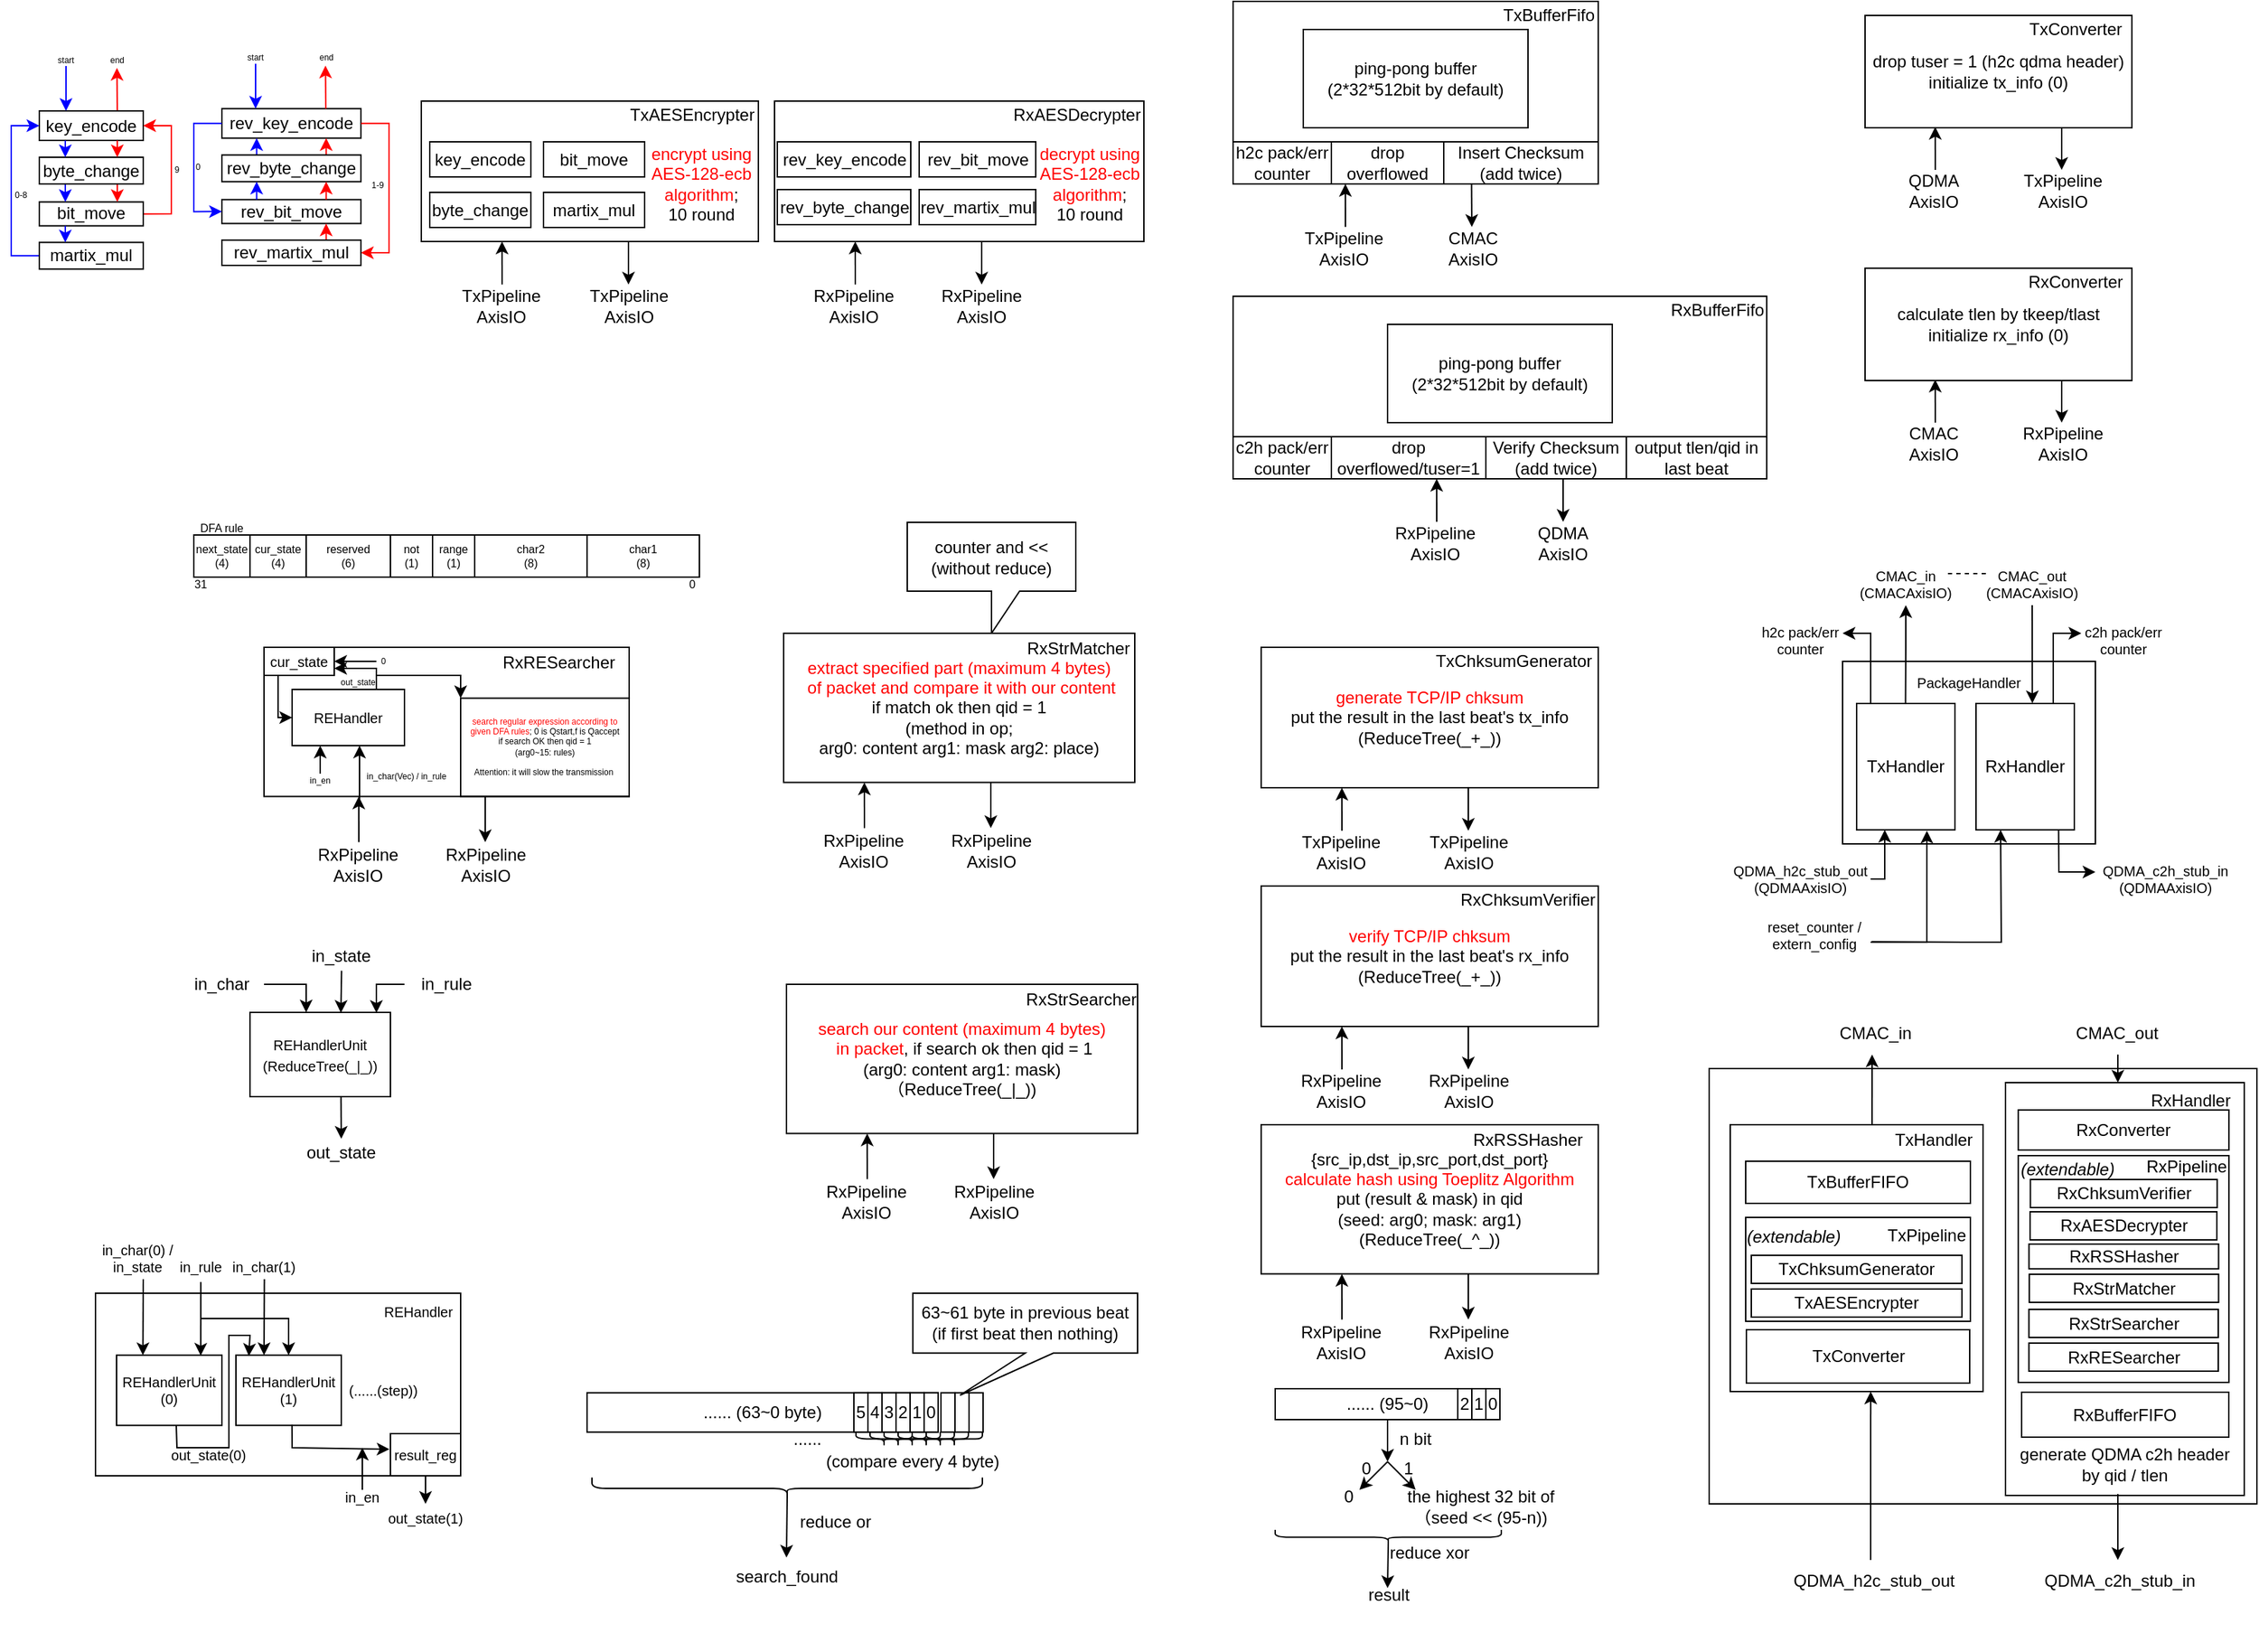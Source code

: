 <mxfile version="20.8.16" type="device"><diagram name="第 1 页" id="en2x2YeZVIjk8pT7Ax0d"><mxGraphModel dx="2488" dy="824" grid="0" gridSize="10" guides="1" tooltips="1" connect="1" arrows="1" fold="1" page="1" pageScale="1" pageWidth="827" pageHeight="1169" math="0" shadow="0"><root><mxCell id="0"/><mxCell id="1" parent="0"/><mxCell id="1ixodNx7s8CXlmXOqBsN-359" value="" style="rounded=0;whiteSpace=wrap;html=1;fontSize=12;movable=1;resizable=1;rotatable=1;deletable=1;editable=1;connectable=1;" parent="1" vertex="1"><mxGeometry x="-630" y="470" width="260" height="106.23" as="geometry"/></mxCell><mxCell id="1ixodNx7s8CXlmXOqBsN-48" value="" style="shape=partialRectangle;html=1;whiteSpace=wrap;connectable=0;strokeColor=inherit;overflow=hidden;fillColor=none;top=0;left=0;bottom=0;right=0;pointerEvents=1;fontSize=16;" parent="1" vertex="1"><mxGeometry x="410" y="540" width="60" height="40" as="geometry"><mxRectangle width="60" height="40" as="alternateBounds"/></mxGeometry></mxCell><mxCell id="1ixodNx7s8CXlmXOqBsN-166" value="" style="group" parent="1" vertex="1" connectable="0"><mxGeometry x="510" y="20" width="190" height="140" as="geometry"/></mxCell><mxCell id="1ixodNx7s8CXlmXOqBsN-20" value="drop tuser = 1 (h2c qdma header)&lt;br&gt;initialize tx_info (0)" style="rounded=0;whiteSpace=wrap;html=1;" parent="1ixodNx7s8CXlmXOqBsN-166" vertex="1"><mxGeometry width="190" height="80" as="geometry"/></mxCell><mxCell id="1ixodNx7s8CXlmXOqBsN-161" value="TxConverter" style="text;html=1;strokeColor=none;fillColor=none;align=center;verticalAlign=middle;whiteSpace=wrap;rounded=0;fontSize=12;" parent="1ixodNx7s8CXlmXOqBsN-166" vertex="1"><mxGeometry x="110" width="80" height="20" as="geometry"/></mxCell><mxCell id="1ixodNx7s8CXlmXOqBsN-162" value="" style="endArrow=classic;html=1;rounded=0;fontSize=12;entryX=0.263;entryY=0.992;entryDx=0;entryDy=0;entryPerimeter=0;" parent="1ixodNx7s8CXlmXOqBsN-166" target="1ixodNx7s8CXlmXOqBsN-20" edge="1"><mxGeometry width="50" height="50" relative="1" as="geometry"><mxPoint x="50" y="110" as="sourcePoint"/><mxPoint x="70" y="90" as="targetPoint"/></mxGeometry></mxCell><mxCell id="1ixodNx7s8CXlmXOqBsN-163" value="" style="endArrow=classic;html=1;rounded=0;fontSize=12;" parent="1ixodNx7s8CXlmXOqBsN-166" edge="1"><mxGeometry width="50" height="50" relative="1" as="geometry"><mxPoint x="140" y="80" as="sourcePoint"/><mxPoint x="140" y="110" as="targetPoint"/></mxGeometry></mxCell><mxCell id="1ixodNx7s8CXlmXOqBsN-164" value="QDMA&lt;br&gt;AxisIO" style="text;html=1;strokeColor=none;fillColor=none;align=center;verticalAlign=middle;whiteSpace=wrap;rounded=0;fontSize=12;" parent="1ixodNx7s8CXlmXOqBsN-166" vertex="1"><mxGeometry x="24" y="110" width="50" height="30" as="geometry"/></mxCell><mxCell id="1ixodNx7s8CXlmXOqBsN-165" value="TxPipeline&lt;br&gt;AxisIO" style="text;html=1;strokeColor=none;fillColor=none;align=center;verticalAlign=middle;whiteSpace=wrap;rounded=0;fontSize=12;" parent="1ixodNx7s8CXlmXOqBsN-166" vertex="1"><mxGeometry x="116" y="110" width="50" height="30" as="geometry"/></mxCell><mxCell id="1ixodNx7s8CXlmXOqBsN-208" value="" style="group" parent="1" vertex="1" connectable="0"><mxGeometry x="414" y="410" width="360" height="280" as="geometry"/></mxCell><mxCell id="1ixodNx7s8CXlmXOqBsN-182" value="" style="rounded=0;whiteSpace=wrap;html=1;fontSize=12;" parent="1ixodNx7s8CXlmXOqBsN-208" vertex="1"><mxGeometry x="80" y="70" width="180" height="130" as="geometry"/></mxCell><mxCell id="1ixodNx7s8CXlmXOqBsN-183" value="&lt;font style=&quot;font-size: 10px;&quot;&gt;PackageHandler&lt;/font&gt;" style="text;html=1;strokeColor=none;fillColor=none;align=center;verticalAlign=middle;whiteSpace=wrap;rounded=0;fontSize=12;" parent="1ixodNx7s8CXlmXOqBsN-208" vertex="1"><mxGeometry x="120" y="70" width="100" height="30" as="geometry"/></mxCell><mxCell id="1ixodNx7s8CXlmXOqBsN-184" value="TxHandler" style="rounded=0;whiteSpace=wrap;html=1;fontSize=12;" parent="1ixodNx7s8CXlmXOqBsN-208" vertex="1"><mxGeometry x="90" y="100" width="70" height="90" as="geometry"/></mxCell><mxCell id="1ixodNx7s8CXlmXOqBsN-185" value="RxHandler" style="rounded=0;whiteSpace=wrap;html=1;fontSize=12;" parent="1ixodNx7s8CXlmXOqBsN-208" vertex="1"><mxGeometry x="175" y="100" width="70" height="90" as="geometry"/></mxCell><mxCell id="1ixodNx7s8CXlmXOqBsN-186" value="" style="endArrow=classic;html=1;rounded=0;fontSize=12;entryX=0.286;entryY=1;entryDx=0;entryDy=0;entryPerimeter=0;exitX=1;exitY=0.5;exitDx=0;exitDy=0;" parent="1ixodNx7s8CXlmXOqBsN-208" target="1ixodNx7s8CXlmXOqBsN-184" edge="1"><mxGeometry width="50" height="50" relative="1" as="geometry"><mxPoint x="100" y="225" as="sourcePoint"/><mxPoint x="150" y="240" as="targetPoint"/><Array as="points"><mxPoint x="110" y="225"/><mxPoint x="110" y="210"/></Array></mxGeometry></mxCell><mxCell id="1ixodNx7s8CXlmXOqBsN-187" value="" style="endArrow=classic;html=1;rounded=0;fontSize=12;entryX=0.286;entryY=1;entryDx=0;entryDy=0;entryPerimeter=0;" parent="1ixodNx7s8CXlmXOqBsN-208" edge="1"><mxGeometry width="50" height="50" relative="1" as="geometry"><mxPoint x="100" y="270" as="sourcePoint"/><mxPoint x="140.02" y="190.64" as="targetPoint"/><Array as="points"><mxPoint x="140" y="270"/></Array></mxGeometry></mxCell><mxCell id="1ixodNx7s8CXlmXOqBsN-188" value="" style="endArrow=classic;html=1;rounded=0;fontSize=12;" parent="1ixodNx7s8CXlmXOqBsN-208" edge="1"><mxGeometry width="50" height="50" relative="1" as="geometry"><mxPoint x="124.8" y="100" as="sourcePoint"/><mxPoint x="125" y="30" as="targetPoint"/><Array as="points"><mxPoint x="125" y="60"/></Array></mxGeometry></mxCell><mxCell id="1ixodNx7s8CXlmXOqBsN-191" value="QDMA_h2c_stub_out&lt;br&gt;(QDMAAxisIO)" style="text;html=1;strokeColor=none;fillColor=none;align=center;verticalAlign=middle;whiteSpace=wrap;rounded=0;fontSize=10;" parent="1ixodNx7s8CXlmXOqBsN-208" vertex="1"><mxGeometry y="210" width="100" height="30" as="geometry"/></mxCell><mxCell id="1ixodNx7s8CXlmXOqBsN-192" value="reset_counter /&lt;br&gt;extern_config" style="text;html=1;strokeColor=none;fillColor=none;align=center;verticalAlign=middle;whiteSpace=wrap;rounded=0;fontSize=10;" parent="1ixodNx7s8CXlmXOqBsN-208" vertex="1"><mxGeometry x="20" y="250" width="80" height="30" as="geometry"/></mxCell><mxCell id="1ixodNx7s8CXlmXOqBsN-194" value="" style="endArrow=classic;html=1;rounded=0;fontSize=12;" parent="1ixodNx7s8CXlmXOqBsN-208" edge="1"><mxGeometry width="50" height="50" relative="1" as="geometry"><mxPoint x="100" y="100" as="sourcePoint"/><mxPoint x="80" y="50" as="targetPoint"/><Array as="points"><mxPoint x="100" y="50"/></Array></mxGeometry></mxCell><mxCell id="1ixodNx7s8CXlmXOqBsN-195" value="CMAC_in&lt;br&gt;(CMACAxisIO)" style="text;html=1;strokeColor=none;fillColor=none;align=center;verticalAlign=middle;whiteSpace=wrap;rounded=0;fontSize=10;" parent="1ixodNx7s8CXlmXOqBsN-208" vertex="1"><mxGeometry x="95" width="60" height="30" as="geometry"/></mxCell><mxCell id="1ixodNx7s8CXlmXOqBsN-197" value="h2c pack/err&lt;br&gt;counter" style="text;html=1;strokeColor=none;fillColor=none;align=center;verticalAlign=middle;whiteSpace=wrap;rounded=0;fontSize=10;" parent="1ixodNx7s8CXlmXOqBsN-208" vertex="1"><mxGeometry x="20" y="40" width="60" height="30" as="geometry"/></mxCell><mxCell id="1ixodNx7s8CXlmXOqBsN-198" value="" style="endArrow=classic;html=1;rounded=0;fontSize=12;entryX=0.25;entryY=1;entryDx=0;entryDy=0;exitX=1.008;exitY=0.653;exitDx=0;exitDy=0;exitPerimeter=0;" parent="1ixodNx7s8CXlmXOqBsN-208" source="1ixodNx7s8CXlmXOqBsN-192" target="1ixodNx7s8CXlmXOqBsN-185" edge="1"><mxGeometry width="50" height="50" relative="1" as="geometry"><mxPoint x="189.99" y="269.36" as="sourcePoint"/><mxPoint x="230.01" y="190" as="targetPoint"/><Array as="points"><mxPoint x="170" y="270"/><mxPoint x="193" y="270"/></Array></mxGeometry></mxCell><mxCell id="1ixodNx7s8CXlmXOqBsN-199" value="" style="endArrow=none;dashed=1;html=1;rounded=0;fontSize=10;exitX=1;exitY=0.25;exitDx=0;exitDy=0;entryX=0;entryY=0.25;entryDx=0;entryDy=0;" parent="1ixodNx7s8CXlmXOqBsN-208" source="1ixodNx7s8CXlmXOqBsN-195" target="1ixodNx7s8CXlmXOqBsN-200" edge="1"><mxGeometry width="50" height="50" relative="1" as="geometry"><mxPoint x="190" y="60" as="sourcePoint"/><mxPoint x="220" y="8" as="targetPoint"/></mxGeometry></mxCell><mxCell id="1ixodNx7s8CXlmXOqBsN-200" value="CMAC_out&lt;br&gt;(CMACAxisIO)" style="text;html=1;strokeColor=none;fillColor=none;align=center;verticalAlign=middle;whiteSpace=wrap;rounded=0;fontSize=10;" parent="1ixodNx7s8CXlmXOqBsN-208" vertex="1"><mxGeometry x="185" width="60" height="30" as="geometry"/></mxCell><mxCell id="1ixodNx7s8CXlmXOqBsN-201" value="" style="endArrow=classic;html=1;rounded=0;fontSize=10;exitX=0.5;exitY=1;exitDx=0;exitDy=0;entryX=0.573;entryY=-0.002;entryDx=0;entryDy=0;entryPerimeter=0;" parent="1ixodNx7s8CXlmXOqBsN-208" source="1ixodNx7s8CXlmXOqBsN-200" target="1ixodNx7s8CXlmXOqBsN-185" edge="1"><mxGeometry width="50" height="50" relative="1" as="geometry"><mxPoint x="190" y="110" as="sourcePoint"/><mxPoint x="235" y="100" as="targetPoint"/></mxGeometry></mxCell><mxCell id="1ixodNx7s8CXlmXOqBsN-202" value="" style="endArrow=classic;html=1;rounded=0;fontSize=12;" parent="1ixodNx7s8CXlmXOqBsN-208" edge="1"><mxGeometry width="50" height="50" relative="1" as="geometry"><mxPoint x="230" y="100.0" as="sourcePoint"/><mxPoint x="250" y="50" as="targetPoint"/><Array as="points"><mxPoint x="230" y="50"/></Array></mxGeometry></mxCell><mxCell id="1ixodNx7s8CXlmXOqBsN-203" value="c2h pack/err&lt;br&gt;counter" style="text;html=1;strokeColor=none;fillColor=none;align=center;verticalAlign=middle;whiteSpace=wrap;rounded=0;fontSize=10;" parent="1ixodNx7s8CXlmXOqBsN-208" vertex="1"><mxGeometry x="250" y="40" width="60" height="30" as="geometry"/></mxCell><mxCell id="1ixodNx7s8CXlmXOqBsN-204" value="" style="endArrow=classic;html=1;rounded=0;fontSize=12;exitX=0.84;exitY=1;exitDx=0;exitDy=0;exitPerimeter=0;" parent="1ixodNx7s8CXlmXOqBsN-208" source="1ixodNx7s8CXlmXOqBsN-185" edge="1"><mxGeometry width="50" height="50" relative="1" as="geometry"><mxPoint x="110" y="235" as="sourcePoint"/><mxPoint x="260" y="220" as="targetPoint"/><Array as="points"><mxPoint x="234" y="220"/></Array></mxGeometry></mxCell><mxCell id="1ixodNx7s8CXlmXOqBsN-207" value="QDMA_c2h_stub_in&lt;br&gt;(QDMAAxisIO)" style="text;html=1;strokeColor=none;fillColor=none;align=center;verticalAlign=middle;whiteSpace=wrap;rounded=0;fontSize=10;" parent="1ixodNx7s8CXlmXOqBsN-208" vertex="1"><mxGeometry x="260" y="210" width="100" height="30" as="geometry"/></mxCell><mxCell id="1ixodNx7s8CXlmXOqBsN-244" value="" style="group" parent="1" vertex="1" connectable="0"><mxGeometry x="60" y="220" width="380" height="190.64" as="geometry"/></mxCell><mxCell id="1ixodNx7s8CXlmXOqBsN-12" value="" style="rounded=0;whiteSpace=wrap;html=1;" parent="1ixodNx7s8CXlmXOqBsN-244" vertex="1"><mxGeometry width="380" height="130" as="geometry"/></mxCell><mxCell id="1ixodNx7s8CXlmXOqBsN-13" value="RxBufferFifo" style="text;html=1;strokeColor=none;fillColor=none;align=center;verticalAlign=middle;whiteSpace=wrap;rounded=0;" parent="1ixodNx7s8CXlmXOqBsN-244" vertex="1"><mxGeometry x="310" width="70" height="20" as="geometry"/></mxCell><mxCell id="1ixodNx7s8CXlmXOqBsN-14" value="ping-pong buffer&lt;br&gt;(2*32*512bit by default)" style="rounded=0;whiteSpace=wrap;html=1;" parent="1ixodNx7s8CXlmXOqBsN-244" vertex="1"><mxGeometry x="110" y="20" width="160" height="70" as="geometry"/></mxCell><mxCell id="1ixodNx7s8CXlmXOqBsN-15" value="Verify Checksum&lt;br&gt;(add twice)" style="rounded=0;whiteSpace=wrap;html=1;" parent="1ixodNx7s8CXlmXOqBsN-244" vertex="1"><mxGeometry x="180" y="100" width="100" height="30" as="geometry"/></mxCell><mxCell id="1ixodNx7s8CXlmXOqBsN-16" value="c2h pack/err counter" style="rounded=0;whiteSpace=wrap;html=1;" parent="1ixodNx7s8CXlmXOqBsN-244" vertex="1"><mxGeometry y="100" width="70" height="30" as="geometry"/></mxCell><mxCell id="1ixodNx7s8CXlmXOqBsN-17" value="drop overflowed/tuser=1" style="rounded=0;whiteSpace=wrap;html=1;" parent="1ixodNx7s8CXlmXOqBsN-244" vertex="1"><mxGeometry x="70" y="100" width="110" height="30" as="geometry"/></mxCell><mxCell id="1ixodNx7s8CXlmXOqBsN-18" value="output tlen/qid in &lt;br&gt;last beat" style="rounded=0;whiteSpace=wrap;html=1;" parent="1ixodNx7s8CXlmXOqBsN-244" vertex="1"><mxGeometry x="280" y="100" width="100" height="30" as="geometry"/></mxCell><mxCell id="1ixodNx7s8CXlmXOqBsN-167" value="" style="endArrow=classic;html=1;rounded=0;fontSize=12;entryX=0.263;entryY=0.992;entryDx=0;entryDy=0;entryPerimeter=0;" parent="1ixodNx7s8CXlmXOqBsN-244" edge="1"><mxGeometry width="50" height="50" relative="1" as="geometry"><mxPoint x="145" y="160.64" as="sourcePoint"/><mxPoint x="144.97" y="130" as="targetPoint"/></mxGeometry></mxCell><mxCell id="1ixodNx7s8CXlmXOqBsN-168" value="" style="endArrow=classic;html=1;rounded=0;fontSize=12;" parent="1ixodNx7s8CXlmXOqBsN-244" edge="1"><mxGeometry width="50" height="50" relative="1" as="geometry"><mxPoint x="235" y="130" as="sourcePoint"/><mxPoint x="235" y="160.64" as="targetPoint"/></mxGeometry></mxCell><mxCell id="1ixodNx7s8CXlmXOqBsN-169" value="RxPipeline&lt;br style=&quot;border-color: var(--border-color);&quot;&gt;AxisIO" style="text;html=1;strokeColor=none;fillColor=none;align=center;verticalAlign=middle;whiteSpace=wrap;rounded=0;fontSize=12;" parent="1ixodNx7s8CXlmXOqBsN-244" vertex="1"><mxGeometry x="119" y="160.64" width="50" height="30" as="geometry"/></mxCell><mxCell id="1ixodNx7s8CXlmXOqBsN-242" value="QDMA&lt;br&gt;AxisIO" style="text;html=1;strokeColor=none;fillColor=none;align=center;verticalAlign=middle;whiteSpace=wrap;rounded=0;fontSize=12;" parent="1ixodNx7s8CXlmXOqBsN-244" vertex="1"><mxGeometry x="210" y="160.64" width="50" height="30" as="geometry"/></mxCell><mxCell id="1ixodNx7s8CXlmXOqBsN-245" value="" style="group" parent="1" vertex="1" connectable="0"><mxGeometry x="60" y="10" width="260" height="190.64" as="geometry"/></mxCell><mxCell id="1ixodNx7s8CXlmXOqBsN-1" value="" style="rounded=0;whiteSpace=wrap;html=1;" parent="1ixodNx7s8CXlmXOqBsN-245" vertex="1"><mxGeometry width="260" height="130" as="geometry"/></mxCell><mxCell id="1ixodNx7s8CXlmXOqBsN-2" value="TxBufferFifo" style="text;html=1;strokeColor=none;fillColor=none;align=center;verticalAlign=middle;whiteSpace=wrap;rounded=0;" parent="1ixodNx7s8CXlmXOqBsN-245" vertex="1"><mxGeometry x="190" width="70" height="20" as="geometry"/></mxCell><mxCell id="1ixodNx7s8CXlmXOqBsN-3" value="ping-pong buffer&lt;br&gt;(2*32*512bit by default)" style="rounded=0;whiteSpace=wrap;html=1;" parent="1ixodNx7s8CXlmXOqBsN-245" vertex="1"><mxGeometry x="50" y="20" width="160" height="70" as="geometry"/></mxCell><mxCell id="1ixodNx7s8CXlmXOqBsN-4" value="Insert Checksum&lt;br&gt;(add twice)" style="rounded=0;whiteSpace=wrap;html=1;" parent="1ixodNx7s8CXlmXOqBsN-245" vertex="1"><mxGeometry x="150" y="100" width="110" height="30" as="geometry"/></mxCell><mxCell id="1ixodNx7s8CXlmXOqBsN-10" value="h2c pack/err counter" style="rounded=0;whiteSpace=wrap;html=1;" parent="1ixodNx7s8CXlmXOqBsN-245" vertex="1"><mxGeometry y="100" width="70" height="30" as="geometry"/></mxCell><mxCell id="1ixodNx7s8CXlmXOqBsN-11" value="drop overflowed" style="rounded=0;whiteSpace=wrap;html=1;" parent="1ixodNx7s8CXlmXOqBsN-245" vertex="1"><mxGeometry x="70" y="100" width="80" height="30" as="geometry"/></mxCell><mxCell id="1ixodNx7s8CXlmXOqBsN-171" value="" style="endArrow=classic;html=1;rounded=0;fontSize=12;entryX=0.263;entryY=0.992;entryDx=0;entryDy=0;entryPerimeter=0;" parent="1ixodNx7s8CXlmXOqBsN-245" edge="1"><mxGeometry width="50" height="50" relative="1" as="geometry"><mxPoint x="80" y="160.64" as="sourcePoint"/><mxPoint x="79.97" y="130" as="targetPoint"/></mxGeometry></mxCell><mxCell id="1ixodNx7s8CXlmXOqBsN-172" value="" style="endArrow=classic;html=1;rounded=0;fontSize=12;exitX=0.18;exitY=1.015;exitDx=0;exitDy=0;exitPerimeter=0;" parent="1ixodNx7s8CXlmXOqBsN-245" source="1ixodNx7s8CXlmXOqBsN-4" edge="1"><mxGeometry width="50" height="50" relative="1" as="geometry"><mxPoint x="169.46" y="130.16" as="sourcePoint"/><mxPoint x="170" y="160.64" as="targetPoint"/></mxGeometry></mxCell><mxCell id="1ixodNx7s8CXlmXOqBsN-173" value="TxPipeline&lt;br&gt;AxisIO" style="text;html=1;strokeColor=none;fillColor=none;align=center;verticalAlign=middle;whiteSpace=wrap;rounded=0;fontSize=12;" parent="1ixodNx7s8CXlmXOqBsN-245" vertex="1"><mxGeometry x="54" y="160.64" width="50" height="30" as="geometry"/></mxCell><mxCell id="1ixodNx7s8CXlmXOqBsN-174" value="CMAC&lt;br&gt;AxisIO" style="text;html=1;strokeColor=none;fillColor=none;align=center;verticalAlign=middle;whiteSpace=wrap;rounded=0;fontSize=12;" parent="1ixodNx7s8CXlmXOqBsN-245" vertex="1"><mxGeometry x="146" y="160.64" width="50" height="30" as="geometry"/></mxCell><mxCell id="1ixodNx7s8CXlmXOqBsN-246" value="" style="group" parent="1" vertex="1" connectable="0"><mxGeometry x="510" y="200" width="190" height="140" as="geometry"/></mxCell><mxCell id="1ixodNx7s8CXlmXOqBsN-247" value="calculate tlen by tkeep/tlast&lt;br&gt;initialize rx_info (0)" style="rounded=0;whiteSpace=wrap;html=1;" parent="1ixodNx7s8CXlmXOqBsN-246" vertex="1"><mxGeometry width="190" height="80" as="geometry"/></mxCell><mxCell id="1ixodNx7s8CXlmXOqBsN-248" value="RxConverter" style="text;html=1;strokeColor=none;fillColor=none;align=center;verticalAlign=middle;whiteSpace=wrap;rounded=0;fontSize=12;" parent="1ixodNx7s8CXlmXOqBsN-246" vertex="1"><mxGeometry x="110" width="80" height="20" as="geometry"/></mxCell><mxCell id="1ixodNx7s8CXlmXOqBsN-249" value="" style="endArrow=classic;html=1;rounded=0;fontSize=12;entryX=0.263;entryY=0.992;entryDx=0;entryDy=0;entryPerimeter=0;" parent="1ixodNx7s8CXlmXOqBsN-246" target="1ixodNx7s8CXlmXOqBsN-247" edge="1"><mxGeometry width="50" height="50" relative="1" as="geometry"><mxPoint x="50" y="110" as="sourcePoint"/><mxPoint x="70" y="90" as="targetPoint"/></mxGeometry></mxCell><mxCell id="1ixodNx7s8CXlmXOqBsN-250" value="" style="endArrow=classic;html=1;rounded=0;fontSize=12;" parent="1ixodNx7s8CXlmXOqBsN-246" edge="1"><mxGeometry width="50" height="50" relative="1" as="geometry"><mxPoint x="140" y="80" as="sourcePoint"/><mxPoint x="140" y="110" as="targetPoint"/></mxGeometry></mxCell><mxCell id="1ixodNx7s8CXlmXOqBsN-251" value="CMAC&lt;br&gt;AxisIO" style="text;html=1;strokeColor=none;fillColor=none;align=center;verticalAlign=middle;whiteSpace=wrap;rounded=0;fontSize=12;" parent="1ixodNx7s8CXlmXOqBsN-246" vertex="1"><mxGeometry x="24" y="110" width="50" height="30" as="geometry"/></mxCell><mxCell id="1ixodNx7s8CXlmXOqBsN-252" value="RxPipeline&lt;br&gt;AxisIO" style="text;html=1;strokeColor=none;fillColor=none;align=center;verticalAlign=middle;whiteSpace=wrap;rounded=0;fontSize=12;" parent="1ixodNx7s8CXlmXOqBsN-246" vertex="1"><mxGeometry x="116" y="110" width="50" height="30" as="geometry"/></mxCell><mxCell id="1ixodNx7s8CXlmXOqBsN-286" value="" style="group" parent="1" vertex="1" connectable="0"><mxGeometry x="399" y="730" width="390" height="420" as="geometry"/></mxCell><mxCell id="1ixodNx7s8CXlmXOqBsN-209" value="" style="rounded=0;whiteSpace=wrap;html=1;container=0;" parent="1ixodNx7s8CXlmXOqBsN-286" vertex="1"><mxGeometry y="40" width="390" height="310" as="geometry"/></mxCell><mxCell id="FIf4TTYFwstZ6pc38O9Q-2" value="" style="group" parent="1ixodNx7s8CXlmXOqBsN-286" vertex="1" connectable="0"><mxGeometry x="15" width="180" height="420" as="geometry"/></mxCell><mxCell id="1ixodNx7s8CXlmXOqBsN-285" value="CMAC_in" style="text;html=1;strokeColor=none;fillColor=none;align=center;verticalAlign=middle;whiteSpace=wrap;rounded=0;fontSize=12;container=0;" parent="FIf4TTYFwstZ6pc38O9Q-2" vertex="1"><mxGeometry x="41" width="125" height="30" as="geometry"/></mxCell><mxCell id="1ixodNx7s8CXlmXOqBsN-211" value="" style="rounded=0;whiteSpace=wrap;html=1;container=0;" parent="FIf4TTYFwstZ6pc38O9Q-2" vertex="1"><mxGeometry y="80" width="180" height="190" as="geometry"/></mxCell><mxCell id="1ixodNx7s8CXlmXOqBsN-213" value="TxHandler" style="text;html=1;strokeColor=none;fillColor=none;align=center;verticalAlign=middle;whiteSpace=wrap;rounded=0;container=0;" parent="FIf4TTYFwstZ6pc38O9Q-2" vertex="1"><mxGeometry x="115" y="76" width="60" height="30" as="geometry"/></mxCell><mxCell id="1ixodNx7s8CXlmXOqBsN-215" value="TxBufferFIFO" style="rounded=0;whiteSpace=wrap;html=1;container=0;" parent="FIf4TTYFwstZ6pc38O9Q-2" vertex="1"><mxGeometry x="11" y="106" width="160" height="30" as="geometry"/></mxCell><mxCell id="1ixodNx7s8CXlmXOqBsN-219" value="" style="rounded=0;whiteSpace=wrap;html=1;container=0;" parent="FIf4TTYFwstZ6pc38O9Q-2" vertex="1"><mxGeometry x="11" y="146" width="160" height="74" as="geometry"/></mxCell><mxCell id="1ixodNx7s8CXlmXOqBsN-221" value="TxPipeline" style="text;html=1;strokeColor=none;fillColor=none;align=center;verticalAlign=middle;whiteSpace=wrap;rounded=0;container=0;" parent="FIf4TTYFwstZ6pc38O9Q-2" vertex="1"><mxGeometry x="110" y="143.5" width="60" height="30" as="geometry"/></mxCell><mxCell id="1ixodNx7s8CXlmXOqBsN-222" value="TxChksumGenerator" style="rounded=0;whiteSpace=wrap;html=1;container=0;" parent="FIf4TTYFwstZ6pc38O9Q-2" vertex="1"><mxGeometry x="15" y="173" width="150" height="20" as="geometry"/></mxCell><mxCell id="1ixodNx7s8CXlmXOqBsN-227" value="&lt;i&gt;(extendable)&lt;/i&gt;" style="text;whiteSpace=wrap;html=1;container=0;" parent="FIf4TTYFwstZ6pc38O9Q-2" vertex="1"><mxGeometry x="10" y="146" width="90" height="23" as="geometry"/></mxCell><mxCell id="1ixodNx7s8CXlmXOqBsN-229" value="TxConverter" style="rounded=0;whiteSpace=wrap;html=1;container=0;" parent="FIf4TTYFwstZ6pc38O9Q-2" vertex="1"><mxGeometry x="11.5" y="226" width="159" height="38" as="geometry"/></mxCell><mxCell id="1ixodNx7s8CXlmXOqBsN-239" value="" style="endArrow=classic;html=1;rounded=0;fontSize=12;exitX=0.561;exitY=0;exitDx=0;exitDy=0;exitPerimeter=0;" parent="FIf4TTYFwstZ6pc38O9Q-2" source="1ixodNx7s8CXlmXOqBsN-211" edge="1"><mxGeometry width="50" height="50" relative="1" as="geometry"><mxPoint x="101" y="78" as="sourcePoint"/><mxPoint x="101" y="30" as="targetPoint"/></mxGeometry></mxCell><mxCell id="1ixodNx7s8CXlmXOqBsN-240" value="" style="endArrow=classic;html=1;rounded=0;fontSize=12;" parent="FIf4TTYFwstZ6pc38O9Q-2" edge="1"><mxGeometry width="50" height="50" relative="1" as="geometry"><mxPoint x="100" y="390" as="sourcePoint"/><mxPoint x="100.02" y="270" as="targetPoint"/></mxGeometry></mxCell><mxCell id="1ixodNx7s8CXlmXOqBsN-253" value="QDMA_h2c_stub_out" style="text;html=1;strokeColor=none;fillColor=none;align=center;verticalAlign=middle;whiteSpace=wrap;rounded=0;fontSize=12;container=0;" parent="FIf4TTYFwstZ6pc38O9Q-2" vertex="1"><mxGeometry x="40" y="390" width="125" height="30" as="geometry"/></mxCell><mxCell id="DOLOh7o8Hq-_pBMgCOi--1" value="TxAESEncrypter" style="rounded=0;whiteSpace=wrap;html=1;container=0;" parent="FIf4TTYFwstZ6pc38O9Q-2" vertex="1"><mxGeometry x="15" y="197" width="150" height="20" as="geometry"/></mxCell><mxCell id="FIf4TTYFwstZ6pc38O9Q-7" value="" style="group" parent="1ixodNx7s8CXlmXOqBsN-286" vertex="1" connectable="0"><mxGeometry x="211" width="170" height="420" as="geometry"/></mxCell><mxCell id="1ixodNx7s8CXlmXOqBsN-284" value="CMAC_out" style="text;html=1;strokeColor=none;fillColor=none;align=center;verticalAlign=middle;whiteSpace=wrap;rounded=0;fontSize=12;container=0;" parent="FIf4TTYFwstZ6pc38O9Q-7" vertex="1"><mxGeometry x="16.92" width="125" height="30" as="geometry"/></mxCell><mxCell id="1ixodNx7s8CXlmXOqBsN-210" value="" style="rounded=0;whiteSpace=wrap;html=1;container=0;" parent="FIf4TTYFwstZ6pc38O9Q-7" vertex="1"><mxGeometry y="50" width="170" height="294" as="geometry"/></mxCell><mxCell id="1ixodNx7s8CXlmXOqBsN-212" value="RxHandler" style="text;html=1;strokeColor=none;fillColor=none;align=center;verticalAlign=middle;whiteSpace=wrap;rounded=0;container=0;" parent="FIf4TTYFwstZ6pc38O9Q-7" vertex="1"><mxGeometry x="102.1" y="47.5" width="60" height="30" as="geometry"/></mxCell><mxCell id="1ixodNx7s8CXlmXOqBsN-214" value="RxBufferFIFO" style="rounded=0;whiteSpace=wrap;html=1;container=0;" parent="FIf4TTYFwstZ6pc38O9Q-7" vertex="1"><mxGeometry x="11.48" y="270.5" width="147.5" height="32" as="geometry"/></mxCell><mxCell id="1ixodNx7s8CXlmXOqBsN-216" value="generate QDMA c2h header&lt;br&gt;by qid / tlen" style="text;html=1;strokeColor=none;fillColor=none;align=center;verticalAlign=middle;whiteSpace=wrap;rounded=0;container=0;" parent="FIf4TTYFwstZ6pc38O9Q-7" vertex="1"><mxGeometry x="8.35" y="312" width="153.75" height="20" as="geometry"/></mxCell><mxCell id="1ixodNx7s8CXlmXOqBsN-217" value="" style="rounded=0;whiteSpace=wrap;html=1;container=0;" parent="FIf4TTYFwstZ6pc38O9Q-7" vertex="1"><mxGeometry x="9.1" y="102" width="150" height="161.5" as="geometry"/></mxCell><mxCell id="1ixodNx7s8CXlmXOqBsN-218" value="RxConverter" style="rounded=0;whiteSpace=wrap;html=1;container=0;" parent="FIf4TTYFwstZ6pc38O9Q-7" vertex="1"><mxGeometry x="9.1" y="69.5" width="150" height="28.5" as="geometry"/></mxCell><mxCell id="1ixodNx7s8CXlmXOqBsN-220" value="RxPipeline" style="text;html=1;strokeColor=none;fillColor=none;align=center;verticalAlign=middle;whiteSpace=wrap;rounded=0;container=0;" parent="FIf4TTYFwstZ6pc38O9Q-7" vertex="1"><mxGeometry x="99.1" y="95" width="60" height="30" as="geometry"/></mxCell><mxCell id="1ixodNx7s8CXlmXOqBsN-223" value="RxChksumVerifier" style="rounded=0;whiteSpace=wrap;html=1;container=0;" parent="FIf4TTYFwstZ6pc38O9Q-7" vertex="1"><mxGeometry x="17.73" y="119" width="133" height="20" as="geometry"/></mxCell><mxCell id="1ixodNx7s8CXlmXOqBsN-224" value="RxRSSHasher" style="rounded=0;whiteSpace=wrap;html=1;container=0;" parent="FIf4TTYFwstZ6pc38O9Q-7" vertex="1"><mxGeometry x="16.73" y="165" width="135" height="17.63" as="geometry"/></mxCell><mxCell id="1ixodNx7s8CXlmXOqBsN-225" value="RxStrMatcher" style="rounded=0;whiteSpace=wrap;html=1;container=0;" parent="FIf4TTYFwstZ6pc38O9Q-7" vertex="1"><mxGeometry x="16.92" y="186.5" width="134.81" height="20" as="geometry"/></mxCell><mxCell id="1ixodNx7s8CXlmXOqBsN-226" value="&lt;i&gt;(extendable)&lt;/i&gt;" style="text;whiteSpace=wrap;html=1;container=0;" parent="FIf4TTYFwstZ6pc38O9Q-7" vertex="1"><mxGeometry x="9.1" y="98" width="90" height="40" as="geometry"/></mxCell><mxCell id="1ixodNx7s8CXlmXOqBsN-234" value="RxStrSearcher" style="rounded=0;whiteSpace=wrap;html=1;container=0;" parent="FIf4TTYFwstZ6pc38O9Q-7" vertex="1"><mxGeometry x="16.69" y="211.5" width="134.81" height="20" as="geometry"/></mxCell><mxCell id="1ixodNx7s8CXlmXOqBsN-235" value="RxRESearcher" style="rounded=0;whiteSpace=wrap;html=1;container=0;" parent="FIf4TTYFwstZ6pc38O9Q-7" vertex="1"><mxGeometry x="16.69" y="235.5" width="134.81" height="20" as="geometry"/></mxCell><mxCell id="1ixodNx7s8CXlmXOqBsN-236" value="" style="endArrow=classic;html=1;rounded=0;fontSize=12;" parent="FIf4TTYFwstZ6pc38O9Q-7" edge="1"><mxGeometry width="50" height="50" relative="1" as="geometry"><mxPoint x="80" y="30" as="sourcePoint"/><mxPoint x="80" y="50" as="targetPoint"/></mxGeometry></mxCell><mxCell id="1ixodNx7s8CXlmXOqBsN-237" value="" style="endArrow=classic;html=1;rounded=0;fontSize=12;" parent="FIf4TTYFwstZ6pc38O9Q-7" edge="1"><mxGeometry width="50" height="50" relative="1" as="geometry"><mxPoint x="80" y="343" as="sourcePoint"/><mxPoint x="80" y="390" as="targetPoint"/></mxGeometry></mxCell><mxCell id="1ixodNx7s8CXlmXOqBsN-254" value="QDMA_c2h_stub_in" style="text;html=1;strokeColor=none;fillColor=none;align=center;verticalAlign=middle;whiteSpace=wrap;rounded=0;fontSize=12;container=0;" parent="FIf4TTYFwstZ6pc38O9Q-7" vertex="1"><mxGeometry x="18.73" y="390" width="125" height="30" as="geometry"/></mxCell><mxCell id="DOLOh7o8Hq-_pBMgCOi--3" value="RxAESDecrypter" style="rounded=0;whiteSpace=wrap;html=1;container=0;" parent="FIf4TTYFwstZ6pc38O9Q-7" vertex="1"><mxGeometry x="17.5" y="142" width="133" height="20" as="geometry"/></mxCell><mxCell id="1ixodNx7s8CXlmXOqBsN-300" value="" style="group" parent="1" vertex="1" connectable="0"><mxGeometry x="80" y="470" width="240" height="330.64" as="geometry"/></mxCell><mxCell id="1ixodNx7s8CXlmXOqBsN-287" value="&lt;font color=&quot;#ff0000&quot;&gt;generate TCP/IP chksum&lt;/font&gt;&lt;br&gt;put the result in the last beat's tx_info&lt;br&gt;(ReduceTree(_+_))" style="rounded=0;whiteSpace=wrap;html=1;fontSize=12;" parent="1ixodNx7s8CXlmXOqBsN-300" vertex="1"><mxGeometry width="240" height="100" as="geometry"/></mxCell><mxCell id="1ixodNx7s8CXlmXOqBsN-288" value="" style="endArrow=classic;html=1;rounded=0;fontSize=12;entryX=0.263;entryY=0.992;entryDx=0;entryDy=0;entryPerimeter=0;" parent="1ixodNx7s8CXlmXOqBsN-300" edge="1"><mxGeometry width="50" height="50" relative="1" as="geometry"><mxPoint x="57.5" y="130.64" as="sourcePoint"/><mxPoint x="57.47" y="100" as="targetPoint"/></mxGeometry></mxCell><mxCell id="1ixodNx7s8CXlmXOqBsN-289" value="" style="endArrow=classic;html=1;rounded=0;fontSize=12;" parent="1ixodNx7s8CXlmXOqBsN-300" edge="1"><mxGeometry width="50" height="50" relative="1" as="geometry"><mxPoint x="147.5" y="100" as="sourcePoint"/><mxPoint x="147.5" y="130.64" as="targetPoint"/></mxGeometry></mxCell><mxCell id="1ixodNx7s8CXlmXOqBsN-290" value="TxPipeline&lt;br style=&quot;border-color: var(--border-color);&quot;&gt;AxisIO" style="text;html=1;strokeColor=none;fillColor=none;align=center;verticalAlign=middle;whiteSpace=wrap;rounded=0;fontSize=12;" parent="1ixodNx7s8CXlmXOqBsN-300" vertex="1"><mxGeometry x="31.5" y="130.64" width="50" height="30" as="geometry"/></mxCell><mxCell id="1ixodNx7s8CXlmXOqBsN-291" value="TxPipeline&lt;br&gt;AxisIO" style="text;html=1;strokeColor=none;fillColor=none;align=center;verticalAlign=middle;whiteSpace=wrap;rounded=0;fontSize=12;" parent="1ixodNx7s8CXlmXOqBsN-300" vertex="1"><mxGeometry x="122.5" y="130.64" width="50" height="30" as="geometry"/></mxCell><mxCell id="1ixodNx7s8CXlmXOqBsN-292" value="TxChksumGenerator" style="text;html=1;strokeColor=none;fillColor=none;align=center;verticalAlign=middle;whiteSpace=wrap;rounded=0;fontSize=12;" parent="1ixodNx7s8CXlmXOqBsN-300" vertex="1"><mxGeometry x="150" width="60" height="20" as="geometry"/></mxCell><mxCell id="1ixodNx7s8CXlmXOqBsN-294" value="&lt;font color=&quot;#ff0000&quot;&gt;verify TCP/IP chksum&lt;/font&gt;&lt;br&gt;put the result in the last beat's rx_info&lt;br&gt;(ReduceTree(_+_))" style="rounded=0;whiteSpace=wrap;html=1;fontSize=12;" parent="1ixodNx7s8CXlmXOqBsN-300" vertex="1"><mxGeometry y="170" width="240" height="100" as="geometry"/></mxCell><mxCell id="1ixodNx7s8CXlmXOqBsN-295" value="" style="endArrow=classic;html=1;rounded=0;fontSize=12;entryX=0.263;entryY=0.992;entryDx=0;entryDy=0;entryPerimeter=0;" parent="1ixodNx7s8CXlmXOqBsN-300" edge="1"><mxGeometry width="50" height="50" relative="1" as="geometry"><mxPoint x="57.5" y="300.64" as="sourcePoint"/><mxPoint x="57.47" y="270" as="targetPoint"/></mxGeometry></mxCell><mxCell id="1ixodNx7s8CXlmXOqBsN-296" value="" style="endArrow=classic;html=1;rounded=0;fontSize=12;" parent="1ixodNx7s8CXlmXOqBsN-300" edge="1"><mxGeometry width="50" height="50" relative="1" as="geometry"><mxPoint x="147.5" y="270" as="sourcePoint"/><mxPoint x="147.5" y="300.64" as="targetPoint"/></mxGeometry></mxCell><mxCell id="1ixodNx7s8CXlmXOqBsN-297" value="RxPipeline&lt;br style=&quot;border-color: var(--border-color);&quot;&gt;AxisIO" style="text;html=1;strokeColor=none;fillColor=none;align=center;verticalAlign=middle;whiteSpace=wrap;rounded=0;fontSize=12;" parent="1ixodNx7s8CXlmXOqBsN-300" vertex="1"><mxGeometry x="31.5" y="300.64" width="50" height="30" as="geometry"/></mxCell><mxCell id="1ixodNx7s8CXlmXOqBsN-298" value="RxPipeline&lt;br&gt;AxisIO" style="text;html=1;strokeColor=none;fillColor=none;align=center;verticalAlign=middle;whiteSpace=wrap;rounded=0;fontSize=12;" parent="1ixodNx7s8CXlmXOqBsN-300" vertex="1"><mxGeometry x="122.5" y="300.64" width="50" height="30" as="geometry"/></mxCell><mxCell id="1ixodNx7s8CXlmXOqBsN-299" value="RxChksumVerifier" style="text;html=1;strokeColor=none;fillColor=none;align=center;verticalAlign=middle;whiteSpace=wrap;rounded=0;fontSize=12;" parent="1ixodNx7s8CXlmXOqBsN-300" vertex="1"><mxGeometry x="150" y="170" width="80" height="20" as="geometry"/></mxCell><mxCell id="1ixodNx7s8CXlmXOqBsN-308" value="" style="group" parent="1" vertex="1" connectable="0"><mxGeometry x="80" y="810" width="240" height="170.64" as="geometry"/></mxCell><mxCell id="1ixodNx7s8CXlmXOqBsN-302" value="{src_ip,dst_ip,src_port,dst_port}&lt;br&gt;&lt;font color=&quot;#ff0000&quot;&gt;calculate hash using Toeplitz Algorithm&lt;/font&gt;&lt;br&gt;put (result &amp;amp; mask) in qid&lt;br&gt;(seed: arg0; mask: arg1)&lt;br&gt;(ReduceTree(_^_))" style="rounded=0;whiteSpace=wrap;html=1;fontSize=12;" parent="1ixodNx7s8CXlmXOqBsN-308" vertex="1"><mxGeometry width="240" height="106.225" as="geometry"/></mxCell><mxCell id="1ixodNx7s8CXlmXOqBsN-303" value="" style="endArrow=classic;html=1;rounded=0;fontSize=12;entryX=0.263;entryY=0.992;entryDx=0;entryDy=0;entryPerimeter=0;" parent="1ixodNx7s8CXlmXOqBsN-308" edge="1"><mxGeometry width="50" height="50" relative="1" as="geometry"><mxPoint x="57.5" y="138.772" as="sourcePoint"/><mxPoint x="57.47" y="106.225" as="targetPoint"/></mxGeometry></mxCell><mxCell id="1ixodNx7s8CXlmXOqBsN-304" value="" style="endArrow=classic;html=1;rounded=0;fontSize=12;" parent="1ixodNx7s8CXlmXOqBsN-308" edge="1"><mxGeometry width="50" height="50" relative="1" as="geometry"><mxPoint x="147.5" y="106.225" as="sourcePoint"/><mxPoint x="147.5" y="138.772" as="targetPoint"/></mxGeometry></mxCell><mxCell id="1ixodNx7s8CXlmXOqBsN-305" value="RxPipeline&lt;br style=&quot;border-color: var(--border-color);&quot;&gt;AxisIO" style="text;html=1;strokeColor=none;fillColor=none;align=center;verticalAlign=middle;whiteSpace=wrap;rounded=0;fontSize=12;" parent="1ixodNx7s8CXlmXOqBsN-308" vertex="1"><mxGeometry x="31.5" y="138.772" width="50" height="31.868" as="geometry"/></mxCell><mxCell id="1ixodNx7s8CXlmXOqBsN-306" value="RxPipeline&lt;br&gt;AxisIO" style="text;html=1;strokeColor=none;fillColor=none;align=center;verticalAlign=middle;whiteSpace=wrap;rounded=0;fontSize=12;" parent="1ixodNx7s8CXlmXOqBsN-308" vertex="1"><mxGeometry x="122.5" y="138.772" width="50" height="31.868" as="geometry"/></mxCell><mxCell id="1ixodNx7s8CXlmXOqBsN-307" value="RxRSSHasher" style="text;html=1;strokeColor=none;fillColor=none;align=center;verticalAlign=middle;whiteSpace=wrap;rounded=0;fontSize=12;" parent="1ixodNx7s8CXlmXOqBsN-308" vertex="1"><mxGeometry x="150" width="80" height="21.245" as="geometry"/></mxCell><mxCell id="1ixodNx7s8CXlmXOqBsN-350" value="" style="group" parent="1" vertex="1" connectable="0"><mxGeometry x="90" y="998" width="203" height="186.25" as="geometry"/></mxCell><mxCell id="1ixodNx7s8CXlmXOqBsN-324" value="...... (95~0)" style="rounded=0;whiteSpace=wrap;html=1;fontSize=12;" parent="1ixodNx7s8CXlmXOqBsN-350" vertex="1"><mxGeometry width="160" height="22" as="geometry"/></mxCell><mxCell id="1ixodNx7s8CXlmXOqBsN-328" value="0" style="rounded=0;whiteSpace=wrap;html=1;fontSize=12;" parent="1ixodNx7s8CXlmXOqBsN-350" vertex="1"><mxGeometry x="150" width="10" height="22" as="geometry"/></mxCell><mxCell id="1ixodNx7s8CXlmXOqBsN-329" value="1" style="rounded=0;whiteSpace=wrap;html=1;fontSize=12;" parent="1ixodNx7s8CXlmXOqBsN-350" vertex="1"><mxGeometry x="140" width="10" height="22" as="geometry"/></mxCell><mxCell id="1ixodNx7s8CXlmXOqBsN-332" value="" style="endArrow=classic;html=1;rounded=0;fontSize=12;exitX=0.5;exitY=1;exitDx=0;exitDy=0;" parent="1ixodNx7s8CXlmXOqBsN-350" source="1ixodNx7s8CXlmXOqBsN-324" edge="1"><mxGeometry width="50" height="50" relative="1" as="geometry"><mxPoint x="80" y="82" as="sourcePoint"/><mxPoint x="80" y="52" as="targetPoint"/></mxGeometry></mxCell><mxCell id="1ixodNx7s8CXlmXOqBsN-333" value="n bit" style="text;html=1;strokeColor=none;fillColor=none;align=center;verticalAlign=middle;whiteSpace=wrap;rounded=0;fontSize=12;" parent="1ixodNx7s8CXlmXOqBsN-350" vertex="1"><mxGeometry x="80" y="30" width="40" height="12" as="geometry"/></mxCell><mxCell id="1ixodNx7s8CXlmXOqBsN-335" value="" style="endArrow=classic;html=1;rounded=0;fontSize=12;" parent="1ixodNx7s8CXlmXOqBsN-350" edge="1"><mxGeometry width="50" height="50" relative="1" as="geometry"><mxPoint x="80" y="52" as="sourcePoint"/><mxPoint x="60" y="72" as="targetPoint"/></mxGeometry></mxCell><mxCell id="1ixodNx7s8CXlmXOqBsN-336" value="0" style="text;html=1;strokeColor=none;fillColor=none;align=center;verticalAlign=middle;whiteSpace=wrap;rounded=0;fontSize=12;" parent="1ixodNx7s8CXlmXOqBsN-350" vertex="1"><mxGeometry x="50" y="52" width="30" height="10" as="geometry"/></mxCell><mxCell id="1ixodNx7s8CXlmXOqBsN-337" value="" style="endArrow=classic;html=1;rounded=0;fontSize=12;exitX=1;exitY=0;exitDx=0;exitDy=0;" parent="1ixodNx7s8CXlmXOqBsN-350" source="1ixodNx7s8CXlmXOqBsN-336" edge="1"><mxGeometry width="50" height="50" relative="1" as="geometry"><mxPoint x="90" y="62" as="sourcePoint"/><mxPoint x="100" y="72" as="targetPoint"/></mxGeometry></mxCell><mxCell id="1ixodNx7s8CXlmXOqBsN-338" value="1" style="text;html=1;strokeColor=none;fillColor=none;align=center;verticalAlign=middle;whiteSpace=wrap;rounded=0;fontSize=12;" parent="1ixodNx7s8CXlmXOqBsN-350" vertex="1"><mxGeometry x="80" y="52" width="30" height="10" as="geometry"/></mxCell><mxCell id="1ixodNx7s8CXlmXOqBsN-339" value="0" style="text;html=1;strokeColor=none;fillColor=none;align=center;verticalAlign=middle;whiteSpace=wrap;rounded=0;fontSize=12;" parent="1ixodNx7s8CXlmXOqBsN-350" vertex="1"><mxGeometry x="30" y="72" width="45" height="10" as="geometry"/></mxCell><mxCell id="1ixodNx7s8CXlmXOqBsN-340" value="the highest 32 bit of&lt;br&gt;（seed &amp;lt;&amp;lt; (95-n))" style="text;html=1;strokeColor=none;fillColor=none;align=center;verticalAlign=middle;whiteSpace=wrap;rounded=0;fontSize=12;" parent="1ixodNx7s8CXlmXOqBsN-350" vertex="1"><mxGeometry x="90" y="72" width="113" height="24" as="geometry"/></mxCell><mxCell id="1ixodNx7s8CXlmXOqBsN-345" value="2" style="rounded=0;whiteSpace=wrap;html=1;fontSize=12;" parent="1ixodNx7s8CXlmXOqBsN-350" vertex="1"><mxGeometry x="130" width="10" height="22" as="geometry"/></mxCell><mxCell id="1ixodNx7s8CXlmXOqBsN-346" value="" style="shape=curlyBracket;whiteSpace=wrap;html=1;rounded=1;labelPosition=left;verticalLabelPosition=middle;align=right;verticalAlign=middle;fontSize=12;size=0.5;rotation=-90;" parent="1ixodNx7s8CXlmXOqBsN-350" vertex="1"><mxGeometry x="75.25" y="25.25" width="10.5" height="161" as="geometry"/></mxCell><mxCell id="1ixodNx7s8CXlmXOqBsN-347" value="reduce xor" style="text;html=1;strokeColor=none;fillColor=none;align=center;verticalAlign=middle;whiteSpace=wrap;rounded=0;fontSize=12;" parent="1ixodNx7s8CXlmXOqBsN-350" vertex="1"><mxGeometry x="80" y="112" width="60" height="10" as="geometry"/></mxCell><mxCell id="1ixodNx7s8CXlmXOqBsN-348" value="" style="endArrow=classic;html=1;rounded=0;fontSize=12;exitX=0.1;exitY=0.5;exitDx=0;exitDy=0;exitPerimeter=0;" parent="1ixodNx7s8CXlmXOqBsN-350" source="1ixodNx7s8CXlmXOqBsN-346" edge="1"><mxGeometry width="50" height="50" relative="1" as="geometry"><mxPoint x="-40" y="152" as="sourcePoint"/><mxPoint x="80" y="142" as="targetPoint"/></mxGeometry></mxCell><mxCell id="1ixodNx7s8CXlmXOqBsN-349" value="result" style="text;html=1;strokeColor=none;fillColor=none;align=center;verticalAlign=middle;whiteSpace=wrap;rounded=0;fontSize=12;" parent="1ixodNx7s8CXlmXOqBsN-350" vertex="1"><mxGeometry x="51" y="142" width="60" height="10" as="geometry"/></mxCell><mxCell id="TmxyQrAhAbuQj6vfWMfD-1" value="" style="group" parent="1" vertex="1" connectable="0"><mxGeometry x="-400" y="930" width="392" height="218.25" as="geometry"/></mxCell><mxCell id="1ixodNx7s8CXlmXOqBsN-365" value="...... (63~0 byte)" style="rounded=0;whiteSpace=wrap;html=1;fontSize=12;" parent="TmxyQrAhAbuQj6vfWMfD-1" vertex="1"><mxGeometry y="70.89" width="250" height="28" as="geometry"/></mxCell><mxCell id="1ixodNx7s8CXlmXOqBsN-366" value="3" style="rounded=0;whiteSpace=wrap;html=1;fontSize=12;" parent="TmxyQrAhAbuQj6vfWMfD-1" vertex="1"><mxGeometry x="210" y="70.89" width="10" height="28" as="geometry"/></mxCell><mxCell id="1ixodNx7s8CXlmXOqBsN-367" value="2" style="rounded=0;whiteSpace=wrap;html=1;fontSize=12;" parent="TmxyQrAhAbuQj6vfWMfD-1" vertex="1"><mxGeometry x="220" y="70.89" width="10" height="28" as="geometry"/></mxCell><mxCell id="1ixodNx7s8CXlmXOqBsN-368" value="1" style="rounded=0;whiteSpace=wrap;html=1;fontSize=12;" parent="TmxyQrAhAbuQj6vfWMfD-1" vertex="1"><mxGeometry x="230" y="70.89" width="10" height="28" as="geometry"/></mxCell><mxCell id="1ixodNx7s8CXlmXOqBsN-369" value="0" style="rounded=0;whiteSpace=wrap;html=1;fontSize=12;" parent="TmxyQrAhAbuQj6vfWMfD-1" vertex="1"><mxGeometry x="240" y="70.89" width="10" height="28" as="geometry"/></mxCell><mxCell id="1ixodNx7s8CXlmXOqBsN-373" value="" style="rounded=0;whiteSpace=wrap;html=1;fontSize=12;" parent="TmxyQrAhAbuQj6vfWMfD-1" vertex="1"><mxGeometry x="272" y="70.89" width="10" height="28" as="geometry"/></mxCell><mxCell id="1ixodNx7s8CXlmXOqBsN-374" value="" style="rounded=0;whiteSpace=wrap;html=1;fontSize=12;" parent="TmxyQrAhAbuQj6vfWMfD-1" vertex="1"><mxGeometry x="262" y="70.89" width="10" height="28" as="geometry"/></mxCell><mxCell id="1ixodNx7s8CXlmXOqBsN-375" value="" style="rounded=0;whiteSpace=wrap;html=1;fontSize=12;" parent="TmxyQrAhAbuQj6vfWMfD-1" vertex="1"><mxGeometry x="252" y="70.89" width="10" height="28" as="geometry"/></mxCell><mxCell id="1ixodNx7s8CXlmXOqBsN-377" value="4" style="rounded=0;whiteSpace=wrap;html=1;fontSize=12;" parent="TmxyQrAhAbuQj6vfWMfD-1" vertex="1"><mxGeometry x="200" y="70.89" width="10" height="28" as="geometry"/></mxCell><mxCell id="1ixodNx7s8CXlmXOqBsN-378" value="5" style="rounded=0;whiteSpace=wrap;html=1;fontSize=12;" parent="TmxyQrAhAbuQj6vfWMfD-1" vertex="1"><mxGeometry x="190" y="70.89" width="10" height="28" as="geometry"/></mxCell><mxCell id="1ixodNx7s8CXlmXOqBsN-380" value="63~61 byte in previous beat&lt;br&gt;(if first beat then nothing)" style="shape=callout;whiteSpace=wrap;html=1;perimeter=calloutPerimeter;fontSize=12;position2=0.21;" parent="TmxyQrAhAbuQj6vfWMfD-1" vertex="1"><mxGeometry x="232" width="160" height="72.64" as="geometry"/></mxCell><mxCell id="1ixodNx7s8CXlmXOqBsN-381" value="" style="shape=curlyBracket;whiteSpace=wrap;html=1;rounded=1;labelPosition=left;verticalLabelPosition=middle;align=right;verticalAlign=middle;fontSize=12;size=0.5;rotation=-90;" parent="TmxyQrAhAbuQj6vfWMfD-1" vertex="1"><mxGeometry x="256.5" y="83.75" width="10" height="40" as="geometry"/></mxCell><mxCell id="1ixodNx7s8CXlmXOqBsN-382" value="" style="shape=curlyBracket;whiteSpace=wrap;html=1;rounded=1;labelPosition=left;verticalLabelPosition=middle;align=right;verticalAlign=middle;fontSize=12;size=0.5;rotation=-90;" parent="TmxyQrAhAbuQj6vfWMfD-1" vertex="1"><mxGeometry x="246.5" y="83.75" width="10" height="40" as="geometry"/></mxCell><mxCell id="1ixodNx7s8CXlmXOqBsN-383" value="" style="shape=curlyBracket;whiteSpace=wrap;html=1;rounded=1;labelPosition=left;verticalLabelPosition=middle;align=right;verticalAlign=middle;fontSize=12;size=0.5;rotation=-90;" parent="TmxyQrAhAbuQj6vfWMfD-1" vertex="1"><mxGeometry x="236.5" y="83.75" width="10" height="40" as="geometry"/></mxCell><mxCell id="1ixodNx7s8CXlmXOqBsN-384" value="" style="shape=curlyBracket;whiteSpace=wrap;html=1;rounded=1;labelPosition=left;verticalLabelPosition=middle;align=right;verticalAlign=middle;fontSize=12;size=0.5;rotation=-90;" parent="TmxyQrAhAbuQj6vfWMfD-1" vertex="1"><mxGeometry x="226.5" y="83.75" width="10" height="40" as="geometry"/></mxCell><mxCell id="1ixodNx7s8CXlmXOqBsN-385" value="(compare every 4 byte)" style="text;html=1;strokeColor=none;fillColor=none;align=center;verticalAlign=middle;whiteSpace=wrap;rounded=0;fontSize=12;" parent="TmxyQrAhAbuQj6vfWMfD-1" vertex="1"><mxGeometry x="162" y="105.75" width="140" height="29" as="geometry"/></mxCell><mxCell id="1ixodNx7s8CXlmXOqBsN-386" value="" style="shape=curlyBracket;whiteSpace=wrap;html=1;rounded=1;labelPosition=left;verticalLabelPosition=middle;align=right;verticalAlign=middle;fontSize=12;size=0.5;rotation=-90;" parent="TmxyQrAhAbuQj6vfWMfD-1" vertex="1"><mxGeometry x="216.5" y="83.75" width="10" height="40" as="geometry"/></mxCell><mxCell id="1ixodNx7s8CXlmXOqBsN-387" value="" style="shape=curlyBracket;whiteSpace=wrap;html=1;rounded=1;labelPosition=left;verticalLabelPosition=middle;align=right;verticalAlign=middle;fontSize=12;size=0.5;rotation=-90;" parent="TmxyQrAhAbuQj6vfWMfD-1" vertex="1"><mxGeometry x="206.5" y="83.75" width="10" height="40" as="geometry"/></mxCell><mxCell id="1ixodNx7s8CXlmXOqBsN-388" value="......" style="text;html=1;strokeColor=none;fillColor=none;align=center;verticalAlign=middle;whiteSpace=wrap;rounded=0;fontSize=12;" parent="TmxyQrAhAbuQj6vfWMfD-1" vertex="1"><mxGeometry x="132" y="101.75" width="50" height="4" as="geometry"/></mxCell><mxCell id="1ixodNx7s8CXlmXOqBsN-389" value="" style="shape=curlyBracket;whiteSpace=wrap;html=1;rounded=1;labelPosition=left;verticalLabelPosition=middle;align=right;verticalAlign=middle;fontSize=12;size=0.5;rotation=-90;" parent="TmxyQrAhAbuQj6vfWMfD-1" vertex="1"><mxGeometry x="134.75" width="15.5" height="278" as="geometry"/></mxCell><mxCell id="1ixodNx7s8CXlmXOqBsN-390" value="" style="endArrow=classic;html=1;rounded=0;fontSize=12;exitX=0.1;exitY=0.5;exitDx=0;exitDy=0;exitPerimeter=0;" parent="TmxyQrAhAbuQj6vfWMfD-1" source="1ixodNx7s8CXlmXOqBsN-389" edge="1"><mxGeometry width="50" height="50" relative="1" as="geometry"><mxPoint x="212" y="98.25" as="sourcePoint"/><mxPoint x="142" y="188.25" as="targetPoint"/></mxGeometry></mxCell><mxCell id="1ixodNx7s8CXlmXOqBsN-391" value="reduce or" style="text;html=1;strokeColor=none;fillColor=none;align=center;verticalAlign=middle;whiteSpace=wrap;rounded=0;fontSize=12;" parent="TmxyQrAhAbuQj6vfWMfD-1" vertex="1"><mxGeometry x="146.5" y="148.25" width="60" height="30" as="geometry"/></mxCell><mxCell id="1ixodNx7s8CXlmXOqBsN-392" value="search_found" style="text;html=1;strokeColor=none;fillColor=none;align=center;verticalAlign=middle;whiteSpace=wrap;rounded=0;fontSize=12;" parent="TmxyQrAhAbuQj6vfWMfD-1" vertex="1"><mxGeometry x="103" y="186.25" width="79" height="32" as="geometry"/></mxCell><mxCell id="TmxyQrAhAbuQj6vfWMfD-2" value="" style="group" parent="1" vertex="1" connectable="0"><mxGeometry x="-258" y="650" width="250" height="230.64" as="geometry"/></mxCell><mxCell id="1ixodNx7s8CXlmXOqBsN-352" value="&lt;font color=&quot;#ff0000&quot;&gt;search our content (maximum 4 bytes)&lt;br&gt;&amp;nbsp;in packet&lt;/font&gt;, if search ok then qid = 1&lt;br&gt;(arg0: content arg1: mask)&lt;br&gt;（ReduceTree(_|_))" style="rounded=0;whiteSpace=wrap;html=1;fontSize=12;container=0;" parent="TmxyQrAhAbuQj6vfWMfD-2" vertex="1"><mxGeometry y="60" width="250" height="106.225" as="geometry"/></mxCell><mxCell id="1ixodNx7s8CXlmXOqBsN-353" value="" style="endArrow=classic;html=1;rounded=0;fontSize=12;entryX=0.263;entryY=0.992;entryDx=0;entryDy=0;entryPerimeter=0;" parent="TmxyQrAhAbuQj6vfWMfD-2" edge="1"><mxGeometry width="50" height="50" relative="1" as="geometry"><mxPoint x="57.5" y="198.772" as="sourcePoint"/><mxPoint x="57.47" y="166.225" as="targetPoint"/></mxGeometry></mxCell><mxCell id="1ixodNx7s8CXlmXOqBsN-354" value="" style="endArrow=classic;html=1;rounded=0;fontSize=12;" parent="TmxyQrAhAbuQj6vfWMfD-2" edge="1"><mxGeometry width="50" height="50" relative="1" as="geometry"><mxPoint x="147.5" y="166.225" as="sourcePoint"/><mxPoint x="147.5" y="198.772" as="targetPoint"/></mxGeometry></mxCell><mxCell id="1ixodNx7s8CXlmXOqBsN-355" value="RxPipeline&lt;br style=&quot;border-color: var(--border-color);&quot;&gt;AxisIO" style="text;html=1;strokeColor=none;fillColor=none;align=center;verticalAlign=middle;whiteSpace=wrap;rounded=0;fontSize=12;container=0;" parent="TmxyQrAhAbuQj6vfWMfD-2" vertex="1"><mxGeometry x="31.5" y="198.772" width="50" height="31.868" as="geometry"/></mxCell><mxCell id="1ixodNx7s8CXlmXOqBsN-356" value="RxPipeline&lt;br&gt;AxisIO" style="text;html=1;strokeColor=none;fillColor=none;align=center;verticalAlign=middle;whiteSpace=wrap;rounded=0;fontSize=12;container=0;" parent="TmxyQrAhAbuQj6vfWMfD-2" vertex="1"><mxGeometry x="122.5" y="198.772" width="50" height="31.868" as="geometry"/></mxCell><mxCell id="1ixodNx7s8CXlmXOqBsN-357" value="RxStrSearcher" style="text;html=1;strokeColor=none;fillColor=none;align=center;verticalAlign=middle;whiteSpace=wrap;rounded=0;fontSize=12;container=0;" parent="TmxyQrAhAbuQj6vfWMfD-2" vertex="1"><mxGeometry x="170" y="60" width="80" height="21.245" as="geometry"/></mxCell><mxCell id="TmxyQrAhAbuQj6vfWMfD-3" value="" style="group" parent="1" vertex="1" connectable="0"><mxGeometry x="-260" y="381" width="250" height="249.64" as="geometry"/></mxCell><mxCell id="1ixodNx7s8CXlmXOqBsN-371" value="counter and &amp;lt;&amp;lt;&lt;br&gt;(without reduce)" style="shape=callout;whiteSpace=wrap;html=1;perimeter=calloutPerimeter;fontSize=12;" parent="TmxyQrAhAbuQj6vfWMfD-3" vertex="1"><mxGeometry x="88" width="120" height="79" as="geometry"/></mxCell><mxCell id="1ixodNx7s8CXlmXOqBsN-317" value="&lt;font color=&quot;#ff0000&quot;&gt;extract specified part (maximum 4 bytes)&lt;br&gt;&amp;nbsp;of packet and compare it with our content&lt;/font&gt;&lt;br&gt;if match ok then qid = 1&lt;br&gt;(method in op;&lt;br&gt;arg0: content arg1: mask arg2: place)" style="rounded=0;whiteSpace=wrap;html=1;fontSize=12;" parent="TmxyQrAhAbuQj6vfWMfD-3" vertex="1"><mxGeometry y="79" width="250" height="106.225" as="geometry"/></mxCell><mxCell id="1ixodNx7s8CXlmXOqBsN-318" value="" style="endArrow=classic;html=1;rounded=0;fontSize=12;entryX=0.263;entryY=0.992;entryDx=0;entryDy=0;entryPerimeter=0;" parent="TmxyQrAhAbuQj6vfWMfD-3" edge="1"><mxGeometry width="50" height="50" relative="1" as="geometry"><mxPoint x="57.5" y="217.772" as="sourcePoint"/><mxPoint x="57.47" y="185.225" as="targetPoint"/></mxGeometry></mxCell><mxCell id="1ixodNx7s8CXlmXOqBsN-319" value="" style="endArrow=classic;html=1;rounded=0;fontSize=12;" parent="TmxyQrAhAbuQj6vfWMfD-3" edge="1"><mxGeometry width="50" height="50" relative="1" as="geometry"><mxPoint x="147.5" y="185.225" as="sourcePoint"/><mxPoint x="147.5" y="217.772" as="targetPoint"/></mxGeometry></mxCell><mxCell id="1ixodNx7s8CXlmXOqBsN-320" value="RxPipeline&lt;br style=&quot;border-color: var(--border-color);&quot;&gt;AxisIO" style="text;html=1;strokeColor=none;fillColor=none;align=center;verticalAlign=middle;whiteSpace=wrap;rounded=0;fontSize=12;" parent="TmxyQrAhAbuQj6vfWMfD-3" vertex="1"><mxGeometry x="31.5" y="217.772" width="50" height="31.868" as="geometry"/></mxCell><mxCell id="1ixodNx7s8CXlmXOqBsN-321" value="RxPipeline&lt;br&gt;AxisIO" style="text;html=1;strokeColor=none;fillColor=none;align=center;verticalAlign=middle;whiteSpace=wrap;rounded=0;fontSize=12;" parent="TmxyQrAhAbuQj6vfWMfD-3" vertex="1"><mxGeometry x="122.5" y="217.772" width="50" height="31.868" as="geometry"/></mxCell><mxCell id="1ixodNx7s8CXlmXOqBsN-322" value="RxStrMatcher" style="text;html=1;strokeColor=none;fillColor=none;align=center;verticalAlign=middle;whiteSpace=wrap;rounded=0;fontSize=12;" parent="TmxyQrAhAbuQj6vfWMfD-3" vertex="1"><mxGeometry x="170" y="79" width="80" height="21.245" as="geometry"/></mxCell><mxCell id="TmxyQrAhAbuQj6vfWMfD-42" value="" style="group" parent="1" vertex="1" connectable="0"><mxGeometry x="-750" y="890" width="265" height="210" as="geometry"/></mxCell><mxCell id="TmxyQrAhAbuQj6vfWMfD-18" value="" style="rounded=0;whiteSpace=wrap;html=1;fontSize=10;" parent="TmxyQrAhAbuQj6vfWMfD-42" vertex="1"><mxGeometry y="40" width="260" height="130" as="geometry"/></mxCell><mxCell id="TmxyQrAhAbuQj6vfWMfD-20" value="REHandler" style="text;html=1;strokeColor=none;fillColor=none;align=center;verticalAlign=middle;whiteSpace=wrap;rounded=0;fontSize=10;" parent="TmxyQrAhAbuQj6vfWMfD-42" vertex="1"><mxGeometry x="200" y="38" width="60" height="30" as="geometry"/></mxCell><mxCell id="TmxyQrAhAbuQj6vfWMfD-22" value="REHandlerUnit&lt;br&gt;(0)" style="rounded=0;whiteSpace=wrap;html=1;fontSize=10;" parent="TmxyQrAhAbuQj6vfWMfD-42" vertex="1"><mxGeometry x="15" y="84.13" width="75" height="50" as="geometry"/></mxCell><mxCell id="TmxyQrAhAbuQj6vfWMfD-23" value="result_reg" style="rounded=0;whiteSpace=wrap;html=1;fontSize=10;" parent="TmxyQrAhAbuQj6vfWMfD-42" vertex="1"><mxGeometry x="210" y="140" width="50" height="30" as="geometry"/></mxCell><mxCell id="TmxyQrAhAbuQj6vfWMfD-24" value="" style="endArrow=classic;html=1;rounded=0;fontSize=10;entryX=0.25;entryY=0;entryDx=0;entryDy=0;" parent="TmxyQrAhAbuQj6vfWMfD-42" target="TmxyQrAhAbuQj6vfWMfD-22" edge="1"><mxGeometry width="50" height="50" relative="1" as="geometry"><mxPoint x="34" y="30" as="sourcePoint"/><mxPoint x="77.5" y="-35" as="targetPoint"/></mxGeometry></mxCell><mxCell id="TmxyQrAhAbuQj6vfWMfD-25" value="in_char(0) / in_state" style="text;html=1;strokeColor=none;fillColor=none;align=center;verticalAlign=middle;whiteSpace=wrap;rounded=0;fontSize=10;" parent="TmxyQrAhAbuQj6vfWMfD-42" vertex="1"><mxGeometry width="60" height="30" as="geometry"/></mxCell><mxCell id="TmxyQrAhAbuQj6vfWMfD-27" value="REHandlerUnit&lt;br&gt;(1)" style="rounded=0;whiteSpace=wrap;html=1;fontSize=10;" parent="TmxyQrAhAbuQj6vfWMfD-42" vertex="1"><mxGeometry x="100" y="84.12" width="75" height="50" as="geometry"/></mxCell><mxCell id="TmxyQrAhAbuQj6vfWMfD-28" value="(......(step))" style="text;html=1;strokeColor=none;fillColor=none;align=center;verticalAlign=middle;whiteSpace=wrap;rounded=0;fontSize=10;" parent="TmxyQrAhAbuQj6vfWMfD-42" vertex="1"><mxGeometry x="175" y="94.12" width="60" height="30" as="geometry"/></mxCell><mxCell id="TmxyQrAhAbuQj6vfWMfD-29" value="" style="endArrow=classic;html=1;rounded=0;fontSize=10;exitX=0.5;exitY=1;exitDx=0;exitDy=0;entryX=0.122;entryY=0.012;entryDx=0;entryDy=0;entryPerimeter=0;" parent="TmxyQrAhAbuQj6vfWMfD-42" target="TmxyQrAhAbuQj6vfWMfD-27" edge="1"><mxGeometry width="50" height="50" relative="1" as="geometry"><mxPoint x="57.5" y="134.13" as="sourcePoint"/><mxPoint x="144.75" y="83.67" as="targetPoint"/><Array as="points"><mxPoint x="58" y="150"/><mxPoint x="95" y="150"/><mxPoint x="95" y="70"/><mxPoint x="110" y="70"/></Array></mxGeometry></mxCell><mxCell id="TmxyQrAhAbuQj6vfWMfD-30" value="" style="endArrow=classic;html=1;rounded=0;fontSize=10;exitX=0.532;exitY=0.991;exitDx=0;exitDy=0;entryX=-0.013;entryY=0.37;entryDx=0;entryDy=0;exitPerimeter=0;entryPerimeter=0;" parent="TmxyQrAhAbuQj6vfWMfD-42" source="TmxyQrAhAbuQj6vfWMfD-27" target="TmxyQrAhAbuQj6vfWMfD-23" edge="1"><mxGeometry width="50" height="50" relative="1" as="geometry"><mxPoint x="200" y="210" as="sourcePoint"/><mxPoint x="250" y="160" as="targetPoint"/><Array as="points"><mxPoint x="140" y="150"/></Array></mxGeometry></mxCell><mxCell id="TmxyQrAhAbuQj6vfWMfD-31" value="" style="endArrow=classic;html=1;rounded=0;fontSize=10;entryX=0.799;entryY=0.006;entryDx=0;entryDy=0;entryPerimeter=0;exitX=0.5;exitY=1;exitDx=0;exitDy=0;" parent="TmxyQrAhAbuQj6vfWMfD-42" source="TmxyQrAhAbuQj6vfWMfD-32" target="TmxyQrAhAbuQj6vfWMfD-22" edge="1"><mxGeometry width="50" height="50" relative="1" as="geometry"><mxPoint x="80" y="30" as="sourcePoint"/><mxPoint x="130" as="targetPoint"/></mxGeometry></mxCell><mxCell id="TmxyQrAhAbuQj6vfWMfD-33" value="" style="edgeStyle=orthogonalEdgeStyle;rounded=0;orthogonalLoop=1;jettySize=auto;html=1;fontSize=10;" parent="TmxyQrAhAbuQj6vfWMfD-42" source="TmxyQrAhAbuQj6vfWMfD-32" target="TmxyQrAhAbuQj6vfWMfD-27" edge="1"><mxGeometry relative="1" as="geometry"/></mxCell><mxCell id="TmxyQrAhAbuQj6vfWMfD-32" value="in_rule" style="text;html=1;strokeColor=none;fillColor=none;align=center;verticalAlign=middle;whiteSpace=wrap;rounded=0;fontSize=10;" parent="TmxyQrAhAbuQj6vfWMfD-42" vertex="1"><mxGeometry x="50" y="10" width="50" height="22" as="geometry"/></mxCell><mxCell id="TmxyQrAhAbuQj6vfWMfD-35" value="" style="endArrow=classic;html=1;rounded=0;fontSize=10;entryX=0.25;entryY=0;entryDx=0;entryDy=0;" parent="TmxyQrAhAbuQj6vfWMfD-42" edge="1"><mxGeometry width="50" height="50" relative="1" as="geometry"><mxPoint x="120.25" y="29.99" as="sourcePoint"/><mxPoint x="120" y="84.12" as="targetPoint"/></mxGeometry></mxCell><mxCell id="TmxyQrAhAbuQj6vfWMfD-36" value="in_char(1)" style="text;html=1;strokeColor=none;fillColor=none;align=center;verticalAlign=middle;whiteSpace=wrap;rounded=0;fontSize=10;" parent="TmxyQrAhAbuQj6vfWMfD-42" vertex="1"><mxGeometry x="90" y="10" width="60" height="22" as="geometry"/></mxCell><mxCell id="TmxyQrAhAbuQj6vfWMfD-37" value="out_state(0)" style="text;html=1;strokeColor=none;fillColor=none;align=center;verticalAlign=middle;whiteSpace=wrap;rounded=0;fontSize=10;" parent="TmxyQrAhAbuQj6vfWMfD-42" vertex="1"><mxGeometry x="47.5" y="150" width="65" height="10" as="geometry"/></mxCell><mxCell id="TmxyQrAhAbuQj6vfWMfD-38" value="" style="endArrow=classic;html=1;rounded=0;fontSize=10;" parent="TmxyQrAhAbuQj6vfWMfD-42" edge="1"><mxGeometry width="50" height="50" relative="1" as="geometry"><mxPoint x="190" y="180" as="sourcePoint"/><mxPoint x="190" y="150" as="targetPoint"/></mxGeometry></mxCell><mxCell id="TmxyQrAhAbuQj6vfWMfD-39" value="in_en" style="text;html=1;strokeColor=none;fillColor=none;align=center;verticalAlign=middle;whiteSpace=wrap;rounded=0;fontSize=10;" parent="TmxyQrAhAbuQj6vfWMfD-42" vertex="1"><mxGeometry x="175" y="180" width="30" height="10" as="geometry"/></mxCell><mxCell id="TmxyQrAhAbuQj6vfWMfD-40" value="" style="endArrow=classic;html=1;rounded=0;fontSize=10;exitX=0.5;exitY=1;exitDx=0;exitDy=0;" parent="TmxyQrAhAbuQj6vfWMfD-42" source="TmxyQrAhAbuQj6vfWMfD-23" edge="1"><mxGeometry width="50" height="50" relative="1" as="geometry"><mxPoint x="220" y="220" as="sourcePoint"/><mxPoint x="235" y="190" as="targetPoint"/></mxGeometry></mxCell><mxCell id="TmxyQrAhAbuQj6vfWMfD-41" value="out_state(1)" style="text;html=1;strokeColor=none;fillColor=none;align=center;verticalAlign=middle;whiteSpace=wrap;rounded=0;fontSize=10;" parent="TmxyQrAhAbuQj6vfWMfD-42" vertex="1"><mxGeometry x="205" y="190" width="60" height="20" as="geometry"/></mxCell><mxCell id="TmxyQrAhAbuQj6vfWMfD-43" value="" style="group" parent="1" vertex="1" connectable="0"><mxGeometry x="-690" y="680" width="220" height="160" as="geometry"/></mxCell><mxCell id="TmxyQrAhAbuQj6vfWMfD-4" value="&lt;font style=&quot;font-size: 10px;&quot;&gt;REHandlerUnit&lt;br&gt;(ReduceTree(_|_))&lt;br&gt;&lt;/font&gt;" style="rounded=0;whiteSpace=wrap;html=1;" parent="TmxyQrAhAbuQj6vfWMfD-43" vertex="1"><mxGeometry x="50" y="50" width="100" height="60" as="geometry"/></mxCell><mxCell id="TmxyQrAhAbuQj6vfWMfD-5" value="" style="endArrow=classic;html=1;rounded=0;" parent="TmxyQrAhAbuQj6vfWMfD-43" edge="1"><mxGeometry width="50" height="50" relative="1" as="geometry"><mxPoint x="60" y="30" as="sourcePoint"/><mxPoint x="90" y="50" as="targetPoint"/><Array as="points"><mxPoint x="90" y="30"/></Array></mxGeometry></mxCell><mxCell id="TmxyQrAhAbuQj6vfWMfD-6" value="in_char" style="text;html=1;strokeColor=none;fillColor=none;align=center;verticalAlign=middle;whiteSpace=wrap;rounded=0;" parent="TmxyQrAhAbuQj6vfWMfD-43" vertex="1"><mxGeometry y="20" width="60" height="20" as="geometry"/></mxCell><mxCell id="TmxyQrAhAbuQj6vfWMfD-7" value="" style="endArrow=classic;html=1;rounded=0;entryX=0.25;entryY=0;entryDx=0;entryDy=0;" parent="TmxyQrAhAbuQj6vfWMfD-43" edge="1"><mxGeometry width="50" height="50" relative="1" as="geometry"><mxPoint x="115.21" y="20.32" as="sourcePoint"/><mxPoint x="114.71" y="50.32" as="targetPoint"/></mxGeometry></mxCell><mxCell id="TmxyQrAhAbuQj6vfWMfD-8" value="" style="endArrow=classic;html=1;rounded=0;entryX=0.25;entryY=0;entryDx=0;entryDy=0;" parent="TmxyQrAhAbuQj6vfWMfD-43" edge="1"><mxGeometry width="50" height="50" relative="1" as="geometry"><mxPoint x="160" y="30" as="sourcePoint"/><mxPoint x="140" y="50.32" as="targetPoint"/><Array as="points"><mxPoint x="140" y="30"/></Array></mxGeometry></mxCell><mxCell id="TmxyQrAhAbuQj6vfWMfD-9" value="in_state" style="text;html=1;strokeColor=none;fillColor=none;align=center;verticalAlign=middle;whiteSpace=wrap;rounded=0;" parent="TmxyQrAhAbuQj6vfWMfD-43" vertex="1"><mxGeometry x="85" width="60" height="20" as="geometry"/></mxCell><mxCell id="TmxyQrAhAbuQj6vfWMfD-13" value="in_rule" style="text;html=1;strokeColor=none;fillColor=none;align=center;verticalAlign=middle;whiteSpace=wrap;rounded=0;" parent="TmxyQrAhAbuQj6vfWMfD-43" vertex="1"><mxGeometry x="160" y="22.5" width="60" height="15" as="geometry"/></mxCell><mxCell id="TmxyQrAhAbuQj6vfWMfD-14" value="" style="endArrow=classic;html=1;rounded=0;exitX=0.648;exitY=1.001;exitDx=0;exitDy=0;exitPerimeter=0;" parent="TmxyQrAhAbuQj6vfWMfD-43" source="TmxyQrAhAbuQj6vfWMfD-4" edge="1"><mxGeometry width="50" height="50" relative="1" as="geometry"><mxPoint x="100" y="190" as="sourcePoint"/><mxPoint x="115" y="140" as="targetPoint"/></mxGeometry></mxCell><mxCell id="TmxyQrAhAbuQj6vfWMfD-16" value="out_state" style="text;html=1;strokeColor=none;fillColor=none;align=center;verticalAlign=middle;whiteSpace=wrap;rounded=0;" parent="TmxyQrAhAbuQj6vfWMfD-43" vertex="1"><mxGeometry x="85" y="140" width="60" height="20" as="geometry"/></mxCell><mxCell id="1ixodNx7s8CXlmXOqBsN-360" value="" style="endArrow=classic;html=1;rounded=0;fontSize=12;entryX=0.263;entryY=0.992;entryDx=0;entryDy=0;entryPerimeter=0;" parent="1" edge="1"><mxGeometry width="50" height="50" relative="1" as="geometry"><mxPoint x="-562.5" y="608.772" as="sourcePoint"/><mxPoint x="-562.53" y="576.225" as="targetPoint"/></mxGeometry></mxCell><mxCell id="1ixodNx7s8CXlmXOqBsN-361" value="" style="endArrow=classic;html=1;rounded=0;fontSize=12;" parent="1" edge="1"><mxGeometry width="50" height="50" relative="1" as="geometry"><mxPoint x="-472.5" y="576.225" as="sourcePoint"/><mxPoint x="-472.5" y="608.772" as="targetPoint"/></mxGeometry></mxCell><mxCell id="1ixodNx7s8CXlmXOqBsN-362" value="RxPipeline&lt;br style=&quot;border-color: var(--border-color);&quot;&gt;AxisIO" style="text;html=1;strokeColor=none;fillColor=none;align=center;verticalAlign=middle;whiteSpace=wrap;rounded=0;fontSize=12;" parent="1" vertex="1"><mxGeometry x="-588.5" y="608.772" width="50" height="31.868" as="geometry"/></mxCell><mxCell id="1ixodNx7s8CXlmXOqBsN-363" value="RxPipeline&lt;br&gt;AxisIO" style="text;html=1;strokeColor=none;fillColor=none;align=center;verticalAlign=middle;whiteSpace=wrap;rounded=0;fontSize=12;" parent="1" vertex="1"><mxGeometry x="-497.5" y="608.772" width="50" height="31.868" as="geometry"/></mxCell><mxCell id="1ixodNx7s8CXlmXOqBsN-364" value="RxRESearcher" style="text;html=1;strokeColor=none;fillColor=none;align=center;verticalAlign=middle;whiteSpace=wrap;rounded=0;fontSize=12;" parent="1" vertex="1"><mxGeometry x="-460" y="470" width="80" height="21.245" as="geometry"/></mxCell><mxCell id="TmxyQrAhAbuQj6vfWMfD-45" value="REHandler" style="rounded=0;whiteSpace=wrap;html=1;fontSize=10;" parent="1" vertex="1"><mxGeometry x="-610" y="500" width="80" height="40" as="geometry"/></mxCell><mxCell id="TmxyQrAhAbuQj6vfWMfD-47" value="&lt;font style=&quot;font-size: 6px;&quot;&gt;out_state&lt;/font&gt;" style="text;html=1;strokeColor=none;fillColor=none;align=center;verticalAlign=middle;whiteSpace=wrap;rounded=0;fontSize=10;" parent="1" vertex="1"><mxGeometry x="-588.5" y="488.0" width="50" height="10" as="geometry"/></mxCell><mxCell id="TmxyQrAhAbuQj6vfWMfD-49" value="" style="endArrow=classic;html=1;rounded=0;fontSize=10;" parent="1" edge="1"><mxGeometry width="50" height="50" relative="1" as="geometry"><mxPoint x="-562" y="580" as="sourcePoint"/><mxPoint x="-562" y="540" as="targetPoint"/></mxGeometry></mxCell><mxCell id="TmxyQrAhAbuQj6vfWMfD-50" value="&lt;font style=&quot;font-size: 6px;&quot;&gt;in_char(Vec) / in_rule&lt;/font&gt;" style="text;html=1;strokeColor=none;fillColor=none;align=center;verticalAlign=middle;whiteSpace=wrap;rounded=0;fontSize=10;" parent="1" vertex="1"><mxGeometry x="-560" y="555" width="62.5" height="10" as="geometry"/></mxCell><mxCell id="TmxyQrAhAbuQj6vfWMfD-51" value="cur_state" style="rounded=0;whiteSpace=wrap;html=1;fontSize=10;" parent="1" vertex="1"><mxGeometry x="-630" y="470" width="50" height="20" as="geometry"/></mxCell><mxCell id="TmxyQrAhAbuQj6vfWMfD-54" value="" style="endArrow=classic;html=1;rounded=0;fontSize=10;exitX=0.75;exitY=0;exitDx=0;exitDy=0;entryX=1;entryY=0.75;entryDx=0;entryDy=0;" parent="1" source="TmxyQrAhAbuQj6vfWMfD-45" target="TmxyQrAhAbuQj6vfWMfD-51" edge="1"><mxGeometry width="50" height="50" relative="1" as="geometry"><mxPoint x="-570" y="540" as="sourcePoint"/><mxPoint x="-550" y="440" as="targetPoint"/><Array as="points"><mxPoint x="-550" y="485"/></Array></mxGeometry></mxCell><mxCell id="TmxyQrAhAbuQj6vfWMfD-55" value="" style="endArrow=classic;html=1;rounded=0;fontSize=10;entryX=1;entryY=0.5;entryDx=0;entryDy=0;" parent="1" target="TmxyQrAhAbuQj6vfWMfD-51" edge="1"><mxGeometry width="50" height="50" relative="1" as="geometry"><mxPoint x="-550" y="480" as="sourcePoint"/><mxPoint x="-400" y="520" as="targetPoint"/></mxGeometry></mxCell><mxCell id="TmxyQrAhAbuQj6vfWMfD-56" value="&lt;font style=&quot;font-size: 6px;&quot;&gt;0&lt;/font&gt;" style="text;html=1;strokeColor=none;fillColor=none;align=center;verticalAlign=middle;whiteSpace=wrap;rounded=0;fontSize=10;" parent="1" vertex="1"><mxGeometry x="-550" y="473" width="10" height="10" as="geometry"/></mxCell><mxCell id="TmxyQrAhAbuQj6vfWMfD-58" value="" style="endArrow=classic;html=1;rounded=0;fontSize=10;entryX=0.25;entryY=1;entryDx=0;entryDy=0;" parent="1" target="TmxyQrAhAbuQj6vfWMfD-45" edge="1"><mxGeometry width="50" height="50" relative="1" as="geometry"><mxPoint x="-590" y="560" as="sourcePoint"/><mxPoint x="-610" y="590" as="targetPoint"/></mxGeometry></mxCell><mxCell id="TmxyQrAhAbuQj6vfWMfD-60" value="" style="endArrow=classic;html=1;rounded=0;fontSize=6;entryX=0;entryY=0.5;entryDx=0;entryDy=0;" parent="1" target="TmxyQrAhAbuQj6vfWMfD-45" edge="1"><mxGeometry width="50" height="50" relative="1" as="geometry"><mxPoint x="-620" y="490" as="sourcePoint"/><mxPoint x="-390" y="520" as="targetPoint"/><Array as="points"><mxPoint x="-620" y="520"/></Array></mxGeometry></mxCell><mxCell id="TmxyQrAhAbuQj6vfWMfD-61" value="in_en" style="text;html=1;strokeColor=none;fillColor=none;align=center;verticalAlign=middle;whiteSpace=wrap;rounded=0;fontSize=6;" parent="1" vertex="1"><mxGeometry x="-600" y="560" width="20" height="10" as="geometry"/></mxCell><mxCell id="TmxyQrAhAbuQj6vfWMfD-62" value="" style="endArrow=classic;html=1;rounded=0;fontSize=6;entryX=0;entryY=0;entryDx=0;entryDy=0;" parent="1" target="TmxyQrAhAbuQj6vfWMfD-65" edge="1"><mxGeometry width="50" height="50" relative="1" as="geometry"><mxPoint x="-550" y="490" as="sourcePoint"/><mxPoint x="-490" y="510" as="targetPoint"/><Array as="points"><mxPoint x="-490" y="490"/></Array></mxGeometry></mxCell><mxCell id="TmxyQrAhAbuQj6vfWMfD-65" value="&lt;font color=&quot;#ff0000&quot;&gt;search regular expression according to&lt;br&gt;given DFA rules&lt;/font&gt;; 0 is Qstart,f is Qaccept&lt;br&gt;if search OK then qid = 1&lt;br&gt;(arg0~15: rules)&lt;br&gt;&lt;br&gt;Attention: it will slow the transmission&amp;nbsp;" style="text;html=1;strokeColor=#000000;fillColor=none;align=center;verticalAlign=middle;whiteSpace=wrap;rounded=0;fontSize=6;" parent="1" vertex="1"><mxGeometry x="-490" y="506.23" width="120" height="70" as="geometry"/></mxCell><mxCell id="TmxyQrAhAbuQj6vfWMfD-78" value="" style="group" parent="1" vertex="1" connectable="0"><mxGeometry x="-680" y="390" width="360" height="30" as="geometry"/></mxCell><mxCell id="TmxyQrAhAbuQj6vfWMfD-68" value="next_state&lt;br&gt;(4)" style="rounded=0;whiteSpace=wrap;html=1;strokeColor=#000000;fontSize=8;" parent="TmxyQrAhAbuQj6vfWMfD-78" vertex="1"><mxGeometry width="40" height="30" as="geometry"/></mxCell><mxCell id="TmxyQrAhAbuQj6vfWMfD-69" value="cur_state&lt;br&gt;(4)" style="rounded=0;whiteSpace=wrap;html=1;strokeColor=#000000;fontSize=8;" parent="TmxyQrAhAbuQj6vfWMfD-78" vertex="1"><mxGeometry x="40" width="40" height="30" as="geometry"/></mxCell><mxCell id="TmxyQrAhAbuQj6vfWMfD-71" value="reserved&lt;br&gt;(6)" style="rounded=0;whiteSpace=wrap;html=1;strokeColor=#000000;fontSize=8;" parent="TmxyQrAhAbuQj6vfWMfD-78" vertex="1"><mxGeometry x="80" width="60" height="30" as="geometry"/></mxCell><mxCell id="TmxyQrAhAbuQj6vfWMfD-73" value="not&lt;br&gt;(1)" style="rounded=0;whiteSpace=wrap;html=1;strokeColor=#000000;fontSize=8;" parent="TmxyQrAhAbuQj6vfWMfD-78" vertex="1"><mxGeometry x="140" width="30" height="30" as="geometry"/></mxCell><mxCell id="TmxyQrAhAbuQj6vfWMfD-74" value="range&lt;br&gt;(1)" style="rounded=0;whiteSpace=wrap;html=1;strokeColor=#000000;fontSize=8;" parent="TmxyQrAhAbuQj6vfWMfD-78" vertex="1"><mxGeometry x="170" width="30" height="30" as="geometry"/></mxCell><mxCell id="TmxyQrAhAbuQj6vfWMfD-76" value="char2&lt;br&gt;(8)" style="rounded=0;whiteSpace=wrap;html=1;strokeColor=#000000;fontSize=8;" parent="TmxyQrAhAbuQj6vfWMfD-78" vertex="1"><mxGeometry x="200" width="80" height="30" as="geometry"/></mxCell><mxCell id="TmxyQrAhAbuQj6vfWMfD-77" value="char1&lt;br&gt;(8)" style="rounded=0;whiteSpace=wrap;html=1;strokeColor=#000000;fontSize=8;" parent="TmxyQrAhAbuQj6vfWMfD-78" vertex="1"><mxGeometry x="280" width="80" height="30" as="geometry"/></mxCell><mxCell id="TmxyQrAhAbuQj6vfWMfD-79" value="DFA rule" style="text;html=1;strokeColor=none;fillColor=none;align=center;verticalAlign=middle;whiteSpace=wrap;rounded=0;fontSize=8;" parent="1" vertex="1"><mxGeometry x="-680" y="380" width="40" height="10" as="geometry"/></mxCell><mxCell id="TmxyQrAhAbuQj6vfWMfD-81" value="31" style="text;html=1;strokeColor=none;fillColor=none;align=center;verticalAlign=middle;whiteSpace=wrap;rounded=0;fontSize=8;" parent="1" vertex="1"><mxGeometry x="-680" y="420" width="10" height="10" as="geometry"/></mxCell><mxCell id="TmxyQrAhAbuQj6vfWMfD-83" value="0" style="text;html=1;strokeColor=none;fillColor=none;align=center;verticalAlign=middle;whiteSpace=wrap;rounded=0;fontSize=8;" parent="1" vertex="1"><mxGeometry x="-330" y="420" width="10" height="10" as="geometry"/></mxCell><mxCell id="DOLOh7o8Hq-_pBMgCOi--34" value="" style="group" parent="1" vertex="1" connectable="0"><mxGeometry x="-266.5" y="81" width="263" height="160.64" as="geometry"/></mxCell><mxCell id="DOLOh7o8Hq-_pBMgCOi--16" value="" style="rounded=0;whiteSpace=wrap;html=1;fontSize=12;" parent="DOLOh7o8Hq-_pBMgCOi--34" vertex="1"><mxGeometry width="263" height="100" as="geometry"/></mxCell><mxCell id="DOLOh7o8Hq-_pBMgCOi--17" value="" style="endArrow=classic;html=1;rounded=0;fontSize=12;entryX=0.263;entryY=0.992;entryDx=0;entryDy=0;entryPerimeter=0;" parent="DOLOh7o8Hq-_pBMgCOi--34" edge="1"><mxGeometry width="50" height="50" relative="1" as="geometry"><mxPoint x="57.5" y="130.64" as="sourcePoint"/><mxPoint x="57.47" y="100" as="targetPoint"/></mxGeometry></mxCell><mxCell id="DOLOh7o8Hq-_pBMgCOi--18" value="" style="endArrow=classic;html=1;rounded=0;fontSize=12;" parent="DOLOh7o8Hq-_pBMgCOi--34" edge="1"><mxGeometry width="50" height="50" relative="1" as="geometry"><mxPoint x="147.5" y="100" as="sourcePoint"/><mxPoint x="147.5" y="130.64" as="targetPoint"/></mxGeometry></mxCell><mxCell id="DOLOh7o8Hq-_pBMgCOi--19" value="RxPipeline&lt;br style=&quot;border-color: var(--border-color);&quot;&gt;AxisIO" style="text;html=1;strokeColor=none;fillColor=none;align=center;verticalAlign=middle;whiteSpace=wrap;rounded=0;fontSize=12;" parent="DOLOh7o8Hq-_pBMgCOi--34" vertex="1"><mxGeometry x="31.5" y="130.64" width="50" height="30" as="geometry"/></mxCell><mxCell id="DOLOh7o8Hq-_pBMgCOi--20" value="RxPipeline&lt;br&gt;AxisIO" style="text;html=1;strokeColor=none;fillColor=none;align=center;verticalAlign=middle;whiteSpace=wrap;rounded=0;fontSize=12;" parent="DOLOh7o8Hq-_pBMgCOi--34" vertex="1"><mxGeometry x="122.5" y="130.64" width="50" height="30" as="geometry"/></mxCell><mxCell id="DOLOh7o8Hq-_pBMgCOi--21" value="RxAESDecrypter" style="text;html=1;strokeColor=none;fillColor=none;align=center;verticalAlign=middle;whiteSpace=wrap;rounded=0;fontSize=12;" parent="DOLOh7o8Hq-_pBMgCOi--34" vertex="1"><mxGeometry x="172.5" width="86" height="20" as="geometry"/></mxCell><mxCell id="DOLOh7o8Hq-_pBMgCOi--27" value="rev_key_encode" style="rounded=0;whiteSpace=wrap;html=1;" parent="DOLOh7o8Hq-_pBMgCOi--34" vertex="1"><mxGeometry x="2" y="29" width="95" height="25" as="geometry"/></mxCell><mxCell id="DOLOh7o8Hq-_pBMgCOi--28" value="rev_bit_move" style="rounded=0;whiteSpace=wrap;html=1;" parent="DOLOh7o8Hq-_pBMgCOi--34" vertex="1"><mxGeometry x="103" y="29" width="83" height="25" as="geometry"/></mxCell><mxCell id="DOLOh7o8Hq-_pBMgCOi--29" value="rev_byte_change" style="rounded=0;whiteSpace=wrap;html=1;" parent="DOLOh7o8Hq-_pBMgCOi--34" vertex="1"><mxGeometry x="2" y="63" width="95" height="25" as="geometry"/></mxCell><mxCell id="DOLOh7o8Hq-_pBMgCOi--30" value="rev_martix_mul" style="rounded=0;whiteSpace=wrap;html=1;" parent="DOLOh7o8Hq-_pBMgCOi--34" vertex="1"><mxGeometry x="103" y="63" width="83" height="25" as="geometry"/></mxCell><mxCell id="DOLOh7o8Hq-_pBMgCOi--33" value="&lt;font color=&quot;#ff0000&quot;&gt;decrypt using AES-128-ecb algorithm&lt;/font&gt;;&lt;br&gt;10 round" style="text;html=1;strokeColor=none;fillColor=none;align=center;verticalAlign=middle;whiteSpace=wrap;rounded=0;" parent="DOLOh7o8Hq-_pBMgCOi--34" vertex="1"><mxGeometry x="186" y="39.5" width="76" height="39" as="geometry"/></mxCell><mxCell id="DOLOh7o8Hq-_pBMgCOi--35" value="" style="group" parent="1" vertex="1" connectable="0"><mxGeometry x="-518" y="81" width="240" height="160.64" as="geometry"/></mxCell><mxCell id="DOLOh7o8Hq-_pBMgCOi--10" value="" style="rounded=0;whiteSpace=wrap;html=1;fontSize=12;" parent="DOLOh7o8Hq-_pBMgCOi--35" vertex="1"><mxGeometry width="240" height="100" as="geometry"/></mxCell><mxCell id="DOLOh7o8Hq-_pBMgCOi--11" value="" style="endArrow=classic;html=1;rounded=0;fontSize=12;entryX=0.263;entryY=0.992;entryDx=0;entryDy=0;entryPerimeter=0;" parent="DOLOh7o8Hq-_pBMgCOi--35" edge="1"><mxGeometry width="50" height="50" relative="1" as="geometry"><mxPoint x="57.5" y="130.64" as="sourcePoint"/><mxPoint x="57.47" y="100" as="targetPoint"/></mxGeometry></mxCell><mxCell id="DOLOh7o8Hq-_pBMgCOi--12" value="" style="endArrow=classic;html=1;rounded=0;fontSize=12;" parent="DOLOh7o8Hq-_pBMgCOi--35" edge="1"><mxGeometry width="50" height="50" relative="1" as="geometry"><mxPoint x="147.5" y="100" as="sourcePoint"/><mxPoint x="147.5" y="130.64" as="targetPoint"/></mxGeometry></mxCell><mxCell id="DOLOh7o8Hq-_pBMgCOi--13" value="TxPipeline&lt;br style=&quot;border-color: var(--border-color);&quot;&gt;AxisIO" style="text;html=1;strokeColor=none;fillColor=none;align=center;verticalAlign=middle;whiteSpace=wrap;rounded=0;fontSize=12;" parent="DOLOh7o8Hq-_pBMgCOi--35" vertex="1"><mxGeometry x="31.5" y="130.64" width="50" height="30" as="geometry"/></mxCell><mxCell id="DOLOh7o8Hq-_pBMgCOi--14" value="TxPipeline&lt;br&gt;AxisIO" style="text;html=1;strokeColor=none;fillColor=none;align=center;verticalAlign=middle;whiteSpace=wrap;rounded=0;fontSize=12;" parent="DOLOh7o8Hq-_pBMgCOi--35" vertex="1"><mxGeometry x="122.5" y="130.64" width="50" height="30" as="geometry"/></mxCell><mxCell id="DOLOh7o8Hq-_pBMgCOi--15" value="TxAESEncrypter" style="text;html=1;strokeColor=none;fillColor=none;align=center;verticalAlign=middle;whiteSpace=wrap;rounded=0;fontSize=12;" parent="DOLOh7o8Hq-_pBMgCOi--35" vertex="1"><mxGeometry x="150" width="86" height="20" as="geometry"/></mxCell><mxCell id="DOLOh7o8Hq-_pBMgCOi--22" value="key_encode" style="rounded=0;whiteSpace=wrap;html=1;" parent="DOLOh7o8Hq-_pBMgCOi--35" vertex="1"><mxGeometry x="6" y="29" width="72" height="25" as="geometry"/></mxCell><mxCell id="DOLOh7o8Hq-_pBMgCOi--23" value="bit_move" style="rounded=0;whiteSpace=wrap;html=1;" parent="DOLOh7o8Hq-_pBMgCOi--35" vertex="1"><mxGeometry x="87" y="29" width="72" height="25" as="geometry"/></mxCell><mxCell id="DOLOh7o8Hq-_pBMgCOi--24" value="byte_change" style="rounded=0;whiteSpace=wrap;html=1;" parent="DOLOh7o8Hq-_pBMgCOi--35" vertex="1"><mxGeometry x="6" y="65" width="72" height="25" as="geometry"/></mxCell><mxCell id="DOLOh7o8Hq-_pBMgCOi--25" value="martix_mul" style="rounded=0;whiteSpace=wrap;html=1;" parent="DOLOh7o8Hq-_pBMgCOi--35" vertex="1"><mxGeometry x="87" y="65" width="72" height="25" as="geometry"/></mxCell><mxCell id="DOLOh7o8Hq-_pBMgCOi--26" value="&lt;font color=&quot;#ff0000&quot;&gt;encrypt using AES-128-ecb algorithm&lt;/font&gt;;&lt;br&gt;10 round" style="text;html=1;strokeColor=none;fillColor=none;align=center;verticalAlign=middle;whiteSpace=wrap;rounded=0;" parent="DOLOh7o8Hq-_pBMgCOi--35" vertex="1"><mxGeometry x="160" y="44" width="79" height="30" as="geometry"/></mxCell><mxCell id="DOLOh7o8Hq-_pBMgCOi--87" value="" style="group" parent="1" vertex="1" connectable="0"><mxGeometry x="-683" y="45.0" width="140" height="153" as="geometry"/></mxCell><mxCell id="DOLOh7o8Hq-_pBMgCOi--58" value="&lt;font color=&quot;#000000&quot;&gt;rev_key_encode&lt;/font&gt;" style="rounded=0;whiteSpace=wrap;html=1;fontColor=#FF0000;" parent="DOLOh7o8Hq-_pBMgCOi--87" vertex="1"><mxGeometry x="23" y="41.36" width="99" height="21" as="geometry"/></mxCell><mxCell id="DOLOh7o8Hq-_pBMgCOi--61" value="rev_bit_move" style="rounded=0;whiteSpace=wrap;html=1;" parent="DOLOh7o8Hq-_pBMgCOi--87" vertex="1"><mxGeometry x="23" y="106.18" width="99" height="17" as="geometry"/></mxCell><mxCell id="DOLOh7o8Hq-_pBMgCOi--78" style="edgeStyle=orthogonalEdgeStyle;rounded=0;orthogonalLoop=1;jettySize=auto;html=1;exitX=0;exitY=0.5;exitDx=0;exitDy=0;entryX=0;entryY=0.5;entryDx=0;entryDy=0;strokeColor=#0000FF;fontSize=6;fontColor=#000000;" parent="DOLOh7o8Hq-_pBMgCOi--87" source="DOLOh7o8Hq-_pBMgCOi--58" target="DOLOh7o8Hq-_pBMgCOi--61" edge="1"><mxGeometry relative="1" as="geometry"/></mxCell><mxCell id="DOLOh7o8Hq-_pBMgCOi--80" style="edgeStyle=orthogonalEdgeStyle;rounded=0;orthogonalLoop=1;jettySize=auto;html=1;exitX=0.25;exitY=0;exitDx=0;exitDy=0;entryX=0.25;entryY=1;entryDx=0;entryDy=0;strokeColor=#0000FF;fontSize=6;fontColor=#000000;" parent="DOLOh7o8Hq-_pBMgCOi--87" source="DOLOh7o8Hq-_pBMgCOi--64" target="DOLOh7o8Hq-_pBMgCOi--58" edge="1"><mxGeometry relative="1" as="geometry"/></mxCell><mxCell id="DOLOh7o8Hq-_pBMgCOi--84" style="edgeStyle=orthogonalEdgeStyle;rounded=0;orthogonalLoop=1;jettySize=auto;html=1;exitX=0.75;exitY=0;exitDx=0;exitDy=0;entryX=0.75;entryY=1;entryDx=0;entryDy=0;strokeColor=#FF0000;fontSize=6;fontColor=#000000;" parent="DOLOh7o8Hq-_pBMgCOi--87" source="DOLOh7o8Hq-_pBMgCOi--64" target="DOLOh7o8Hq-_pBMgCOi--58" edge="1"><mxGeometry relative="1" as="geometry"/></mxCell><mxCell id="DOLOh7o8Hq-_pBMgCOi--64" value="rev_byte_change" style="rounded=0;whiteSpace=wrap;html=1;" parent="DOLOh7o8Hq-_pBMgCOi--87" vertex="1"><mxGeometry x="23" y="74.36" width="99" height="19" as="geometry"/></mxCell><mxCell id="DOLOh7o8Hq-_pBMgCOi--79" style="edgeStyle=orthogonalEdgeStyle;rounded=0;orthogonalLoop=1;jettySize=auto;html=1;exitX=0.25;exitY=0;exitDx=0;exitDy=0;entryX=0.25;entryY=1;entryDx=0;entryDy=0;strokeColor=#0000FF;fontSize=6;fontColor=#000000;" parent="DOLOh7o8Hq-_pBMgCOi--87" source="DOLOh7o8Hq-_pBMgCOi--61" target="DOLOh7o8Hq-_pBMgCOi--64" edge="1"><mxGeometry relative="1" as="geometry"/></mxCell><mxCell id="DOLOh7o8Hq-_pBMgCOi--83" style="edgeStyle=orthogonalEdgeStyle;rounded=0;orthogonalLoop=1;jettySize=auto;html=1;exitX=0.75;exitY=0;exitDx=0;exitDy=0;entryX=0.75;entryY=1;entryDx=0;entryDy=0;strokeColor=#FF0000;fontSize=6;fontColor=#000000;" parent="DOLOh7o8Hq-_pBMgCOi--87" source="DOLOh7o8Hq-_pBMgCOi--61" target="DOLOh7o8Hq-_pBMgCOi--64" edge="1"><mxGeometry relative="1" as="geometry"/></mxCell><mxCell id="DOLOh7o8Hq-_pBMgCOi--82" style="edgeStyle=orthogonalEdgeStyle;rounded=0;orthogonalLoop=1;jettySize=auto;html=1;exitX=0.75;exitY=0;exitDx=0;exitDy=0;entryX=0.75;entryY=1;entryDx=0;entryDy=0;strokeColor=#FF0000;fontSize=6;fontColor=#000000;" parent="DOLOh7o8Hq-_pBMgCOi--87" source="DOLOh7o8Hq-_pBMgCOi--66" target="DOLOh7o8Hq-_pBMgCOi--61" edge="1"><mxGeometry relative="1" as="geometry"/></mxCell><mxCell id="DOLOh7o8Hq-_pBMgCOi--66" value="rev_martix_mul" style="rounded=0;whiteSpace=wrap;html=1;" parent="DOLOh7o8Hq-_pBMgCOi--87" vertex="1"><mxGeometry x="23" y="135" width="99" height="18" as="geometry"/></mxCell><mxCell id="DOLOh7o8Hq-_pBMgCOi--81" style="edgeStyle=orthogonalEdgeStyle;rounded=0;orthogonalLoop=1;jettySize=auto;html=1;exitX=1;exitY=0.5;exitDx=0;exitDy=0;entryX=1;entryY=0.5;entryDx=0;entryDy=0;strokeColor=#FF0000;fontSize=6;fontColor=#000000;" parent="DOLOh7o8Hq-_pBMgCOi--87" source="DOLOh7o8Hq-_pBMgCOi--58" target="DOLOh7o8Hq-_pBMgCOi--66" edge="1"><mxGeometry relative="1" as="geometry"/></mxCell><mxCell id="DOLOh7o8Hq-_pBMgCOi--74" value="" style="endArrow=classic;html=1;rounded=0;fontColor=#000000;strokeColor=#0000FF;" parent="DOLOh7o8Hq-_pBMgCOi--87" edge="1"><mxGeometry width="50" height="50" relative="1" as="geometry"><mxPoint x="47" y="9.36" as="sourcePoint"/><mxPoint x="47" y="41.36" as="targetPoint"/></mxGeometry></mxCell><mxCell id="DOLOh7o8Hq-_pBMgCOi--75" style="edgeStyle=orthogonalEdgeStyle;rounded=0;orthogonalLoop=1;jettySize=auto;html=1;exitX=0.75;exitY=0;exitDx=0;exitDy=0;strokeColor=#FF0000;fontSize=6;fontColor=#000000;" parent="DOLOh7o8Hq-_pBMgCOi--87" edge="1"><mxGeometry relative="1" as="geometry"><mxPoint x="96.748" y="10.726" as="targetPoint"/><mxPoint x="96.98" y="41.36" as="sourcePoint"/></mxGeometry></mxCell><mxCell id="DOLOh7o8Hq-_pBMgCOi--76" value="start" style="text;html=1;strokeColor=none;fillColor=none;align=center;verticalAlign=middle;whiteSpace=wrap;rounded=0;fontSize=6;fontColor=#000000;" parent="DOLOh7o8Hq-_pBMgCOi--87" vertex="1"><mxGeometry x="30" width="34" height="10" as="geometry"/></mxCell><mxCell id="DOLOh7o8Hq-_pBMgCOi--77" value="end" style="text;html=1;strokeColor=none;fillColor=none;align=center;verticalAlign=middle;whiteSpace=wrap;rounded=0;fontSize=6;fontColor=#000000;" parent="DOLOh7o8Hq-_pBMgCOi--87" vertex="1"><mxGeometry x="82.5" width="29" height="10" as="geometry"/></mxCell><mxCell id="DOLOh7o8Hq-_pBMgCOi--85" value="&lt;font style=&quot;font-size: 6px;&quot;&gt;0&lt;/font&gt;" style="text;html=1;strokeColor=none;fillColor=none;align=center;verticalAlign=middle;whiteSpace=wrap;rounded=0;fontColor=#000000;" parent="DOLOh7o8Hq-_pBMgCOi--87" vertex="1"><mxGeometry y="74.36" width="12" height="14" as="geometry"/></mxCell><mxCell id="DOLOh7o8Hq-_pBMgCOi--86" value="&lt;font style=&quot;font-size: 6px;&quot;&gt;1-9&lt;/font&gt;" style="text;html=1;strokeColor=none;fillColor=none;align=center;verticalAlign=middle;whiteSpace=wrap;rounded=0;fontColor=#000000;" parent="DOLOh7o8Hq-_pBMgCOi--87" vertex="1"><mxGeometry x="128" y="86.82" width="12" height="14" as="geometry"/></mxCell><mxCell id="DOLOh7o8Hq-_pBMgCOi--88" value="" style="group" parent="1" vertex="1" connectable="0"><mxGeometry x="-816" y="47" width="130" height="153.64" as="geometry"/></mxCell><mxCell id="DOLOh7o8Hq-_pBMgCOi--53" style="edgeStyle=orthogonalEdgeStyle;rounded=0;orthogonalLoop=1;jettySize=auto;html=1;exitX=0.75;exitY=0;exitDx=0;exitDy=0;strokeColor=#FF0000;fontSize=6;fontColor=#000000;" parent="DOLOh7o8Hq-_pBMgCOi--88" source="DOLOh7o8Hq-_pBMgCOi--36" edge="1"><mxGeometry relative="1" as="geometry"><mxPoint x="81.268" y="10.366" as="targetPoint"/></mxGeometry></mxCell><mxCell id="DOLOh7o8Hq-_pBMgCOi--36" value="&lt;font color=&quot;#000000&quot;&gt;key_encode&lt;/font&gt;" style="rounded=0;whiteSpace=wrap;html=1;fontColor=#FF0000;" parent="DOLOh7o8Hq-_pBMgCOi--88" vertex="1"><mxGeometry x="26" y="41" width="74" height="21" as="geometry"/></mxCell><mxCell id="DOLOh7o8Hq-_pBMgCOi--52" style="edgeStyle=orthogonalEdgeStyle;rounded=0;orthogonalLoop=1;jettySize=auto;html=1;exitX=1;exitY=0.5;exitDx=0;exitDy=0;entryX=1;entryY=0.5;entryDx=0;entryDy=0;strokeColor=#FF0000;fontSize=6;fontColor=#000000;" parent="DOLOh7o8Hq-_pBMgCOi--88" source="DOLOh7o8Hq-_pBMgCOi--37" target="DOLOh7o8Hq-_pBMgCOi--36" edge="1"><mxGeometry relative="1" as="geometry"/></mxCell><mxCell id="DOLOh7o8Hq-_pBMgCOi--37" value="bit_move" style="rounded=0;whiteSpace=wrap;html=1;" parent="DOLOh7o8Hq-_pBMgCOi--88" vertex="1"><mxGeometry x="26" y="105.82" width="74" height="17" as="geometry"/></mxCell><mxCell id="DOLOh7o8Hq-_pBMgCOi--43" style="edgeStyle=orthogonalEdgeStyle;rounded=0;orthogonalLoop=1;jettySize=auto;html=1;exitX=0.25;exitY=1;exitDx=0;exitDy=0;entryX=0.25;entryY=0;entryDx=0;entryDy=0;fontColor=#000000;strokeColor=#0000FF;" parent="DOLOh7o8Hq-_pBMgCOi--88" source="DOLOh7o8Hq-_pBMgCOi--39" target="DOLOh7o8Hq-_pBMgCOi--37" edge="1"><mxGeometry relative="1" as="geometry"/></mxCell><mxCell id="DOLOh7o8Hq-_pBMgCOi--51" style="edgeStyle=orthogonalEdgeStyle;rounded=0;orthogonalLoop=1;jettySize=auto;html=1;exitX=0.75;exitY=1;exitDx=0;exitDy=0;entryX=0.75;entryY=0;entryDx=0;entryDy=0;strokeColor=#FF0000;fontSize=6;fontColor=#000000;" parent="DOLOh7o8Hq-_pBMgCOi--88" source="DOLOh7o8Hq-_pBMgCOi--39" target="DOLOh7o8Hq-_pBMgCOi--37" edge="1"><mxGeometry relative="1" as="geometry"/></mxCell><mxCell id="DOLOh7o8Hq-_pBMgCOi--39" value="byte_change" style="rounded=0;whiteSpace=wrap;html=1;" parent="DOLOh7o8Hq-_pBMgCOi--88" vertex="1"><mxGeometry x="26" y="74" width="74" height="19" as="geometry"/></mxCell><mxCell id="DOLOh7o8Hq-_pBMgCOi--50" style="edgeStyle=orthogonalEdgeStyle;rounded=0;orthogonalLoop=1;jettySize=auto;html=1;exitX=0.75;exitY=1;exitDx=0;exitDy=0;entryX=0.75;entryY=0;entryDx=0;entryDy=0;strokeColor=#FF0000;fontSize=6;fontColor=#000000;" parent="DOLOh7o8Hq-_pBMgCOi--88" source="DOLOh7o8Hq-_pBMgCOi--36" target="DOLOh7o8Hq-_pBMgCOi--39" edge="1"><mxGeometry relative="1" as="geometry"/></mxCell><mxCell id="DOLOh7o8Hq-_pBMgCOi--45" style="edgeStyle=orthogonalEdgeStyle;rounded=0;orthogonalLoop=1;jettySize=auto;html=1;exitX=0;exitY=0.5;exitDx=0;exitDy=0;entryX=0;entryY=0.5;entryDx=0;entryDy=0;fontColor=#000000;strokeColor=#0000FF;" parent="DOLOh7o8Hq-_pBMgCOi--88" source="DOLOh7o8Hq-_pBMgCOi--40" target="DOLOh7o8Hq-_pBMgCOi--36" edge="1"><mxGeometry relative="1" as="geometry"/></mxCell><mxCell id="DOLOh7o8Hq-_pBMgCOi--40" value="martix_mul" style="rounded=0;whiteSpace=wrap;html=1;" parent="DOLOh7o8Hq-_pBMgCOi--88" vertex="1"><mxGeometry x="26" y="134.64" width="74" height="19" as="geometry"/></mxCell><mxCell id="DOLOh7o8Hq-_pBMgCOi--41" value="" style="endArrow=classic;html=1;rounded=0;fontColor=#000000;strokeColor=#0000FF;" parent="DOLOh7o8Hq-_pBMgCOi--88" edge="1"><mxGeometry width="50" height="50" relative="1" as="geometry"><mxPoint x="45" y="9" as="sourcePoint"/><mxPoint x="45" y="41" as="targetPoint"/></mxGeometry></mxCell><mxCell id="DOLOh7o8Hq-_pBMgCOi--44" style="edgeStyle=orthogonalEdgeStyle;rounded=0;orthogonalLoop=1;jettySize=auto;html=1;exitX=0.25;exitY=1;exitDx=0;exitDy=0;entryX=0.25;entryY=0;entryDx=0;entryDy=0;fontColor=#000000;strokeColor=#0000FF;" parent="DOLOh7o8Hq-_pBMgCOi--88" source="DOLOh7o8Hq-_pBMgCOi--37" target="DOLOh7o8Hq-_pBMgCOi--40" edge="1"><mxGeometry relative="1" as="geometry"/></mxCell><mxCell id="DOLOh7o8Hq-_pBMgCOi--42" value="" style="endArrow=classic;html=1;rounded=0;fontColor=#000000;exitX=0.25;exitY=1;exitDx=0;exitDy=0;entryX=0.25;entryY=0;entryDx=0;entryDy=0;strokeColor=#0000FF;" parent="DOLOh7o8Hq-_pBMgCOi--88" source="DOLOh7o8Hq-_pBMgCOi--36" target="DOLOh7o8Hq-_pBMgCOi--39" edge="1"><mxGeometry width="50" height="50" relative="1" as="geometry"><mxPoint x="60" y="195" as="sourcePoint"/><mxPoint x="110" y="145" as="targetPoint"/></mxGeometry></mxCell><mxCell id="DOLOh7o8Hq-_pBMgCOi--46" value="&lt;font style=&quot;font-size: 6px;&quot;&gt;0-8&lt;/font&gt;" style="text;html=1;strokeColor=none;fillColor=none;align=center;verticalAlign=middle;whiteSpace=wrap;rounded=0;fontColor=#000000;" parent="DOLOh7o8Hq-_pBMgCOi--88" vertex="1"><mxGeometry y="91.82" width="26" height="14" as="geometry"/></mxCell><mxCell id="DOLOh7o8Hq-_pBMgCOi--48" value="start" style="text;html=1;strokeColor=none;fillColor=none;align=center;verticalAlign=middle;whiteSpace=wrap;rounded=0;fontSize=6;fontColor=#000000;" parent="DOLOh7o8Hq-_pBMgCOi--88" vertex="1"><mxGeometry x="28" width="34" height="10" as="geometry"/></mxCell><mxCell id="DOLOh7o8Hq-_pBMgCOi--54" value="end" style="text;html=1;strokeColor=none;fillColor=none;align=center;verticalAlign=middle;whiteSpace=wrap;rounded=0;fontSize=6;fontColor=#000000;" parent="DOLOh7o8Hq-_pBMgCOi--88" vertex="1"><mxGeometry x="67" width="29" height="10" as="geometry"/></mxCell><mxCell id="DOLOh7o8Hq-_pBMgCOi--55" value="&lt;font style=&quot;font-size: 6px;&quot;&gt;9&lt;/font&gt;" style="text;html=1;strokeColor=none;fillColor=none;align=center;verticalAlign=middle;whiteSpace=wrap;rounded=0;fontColor=#000000;" parent="DOLOh7o8Hq-_pBMgCOi--88" vertex="1"><mxGeometry x="118" y="74" width="12" height="14" as="geometry"/></mxCell></root></mxGraphModel></diagram></mxfile>